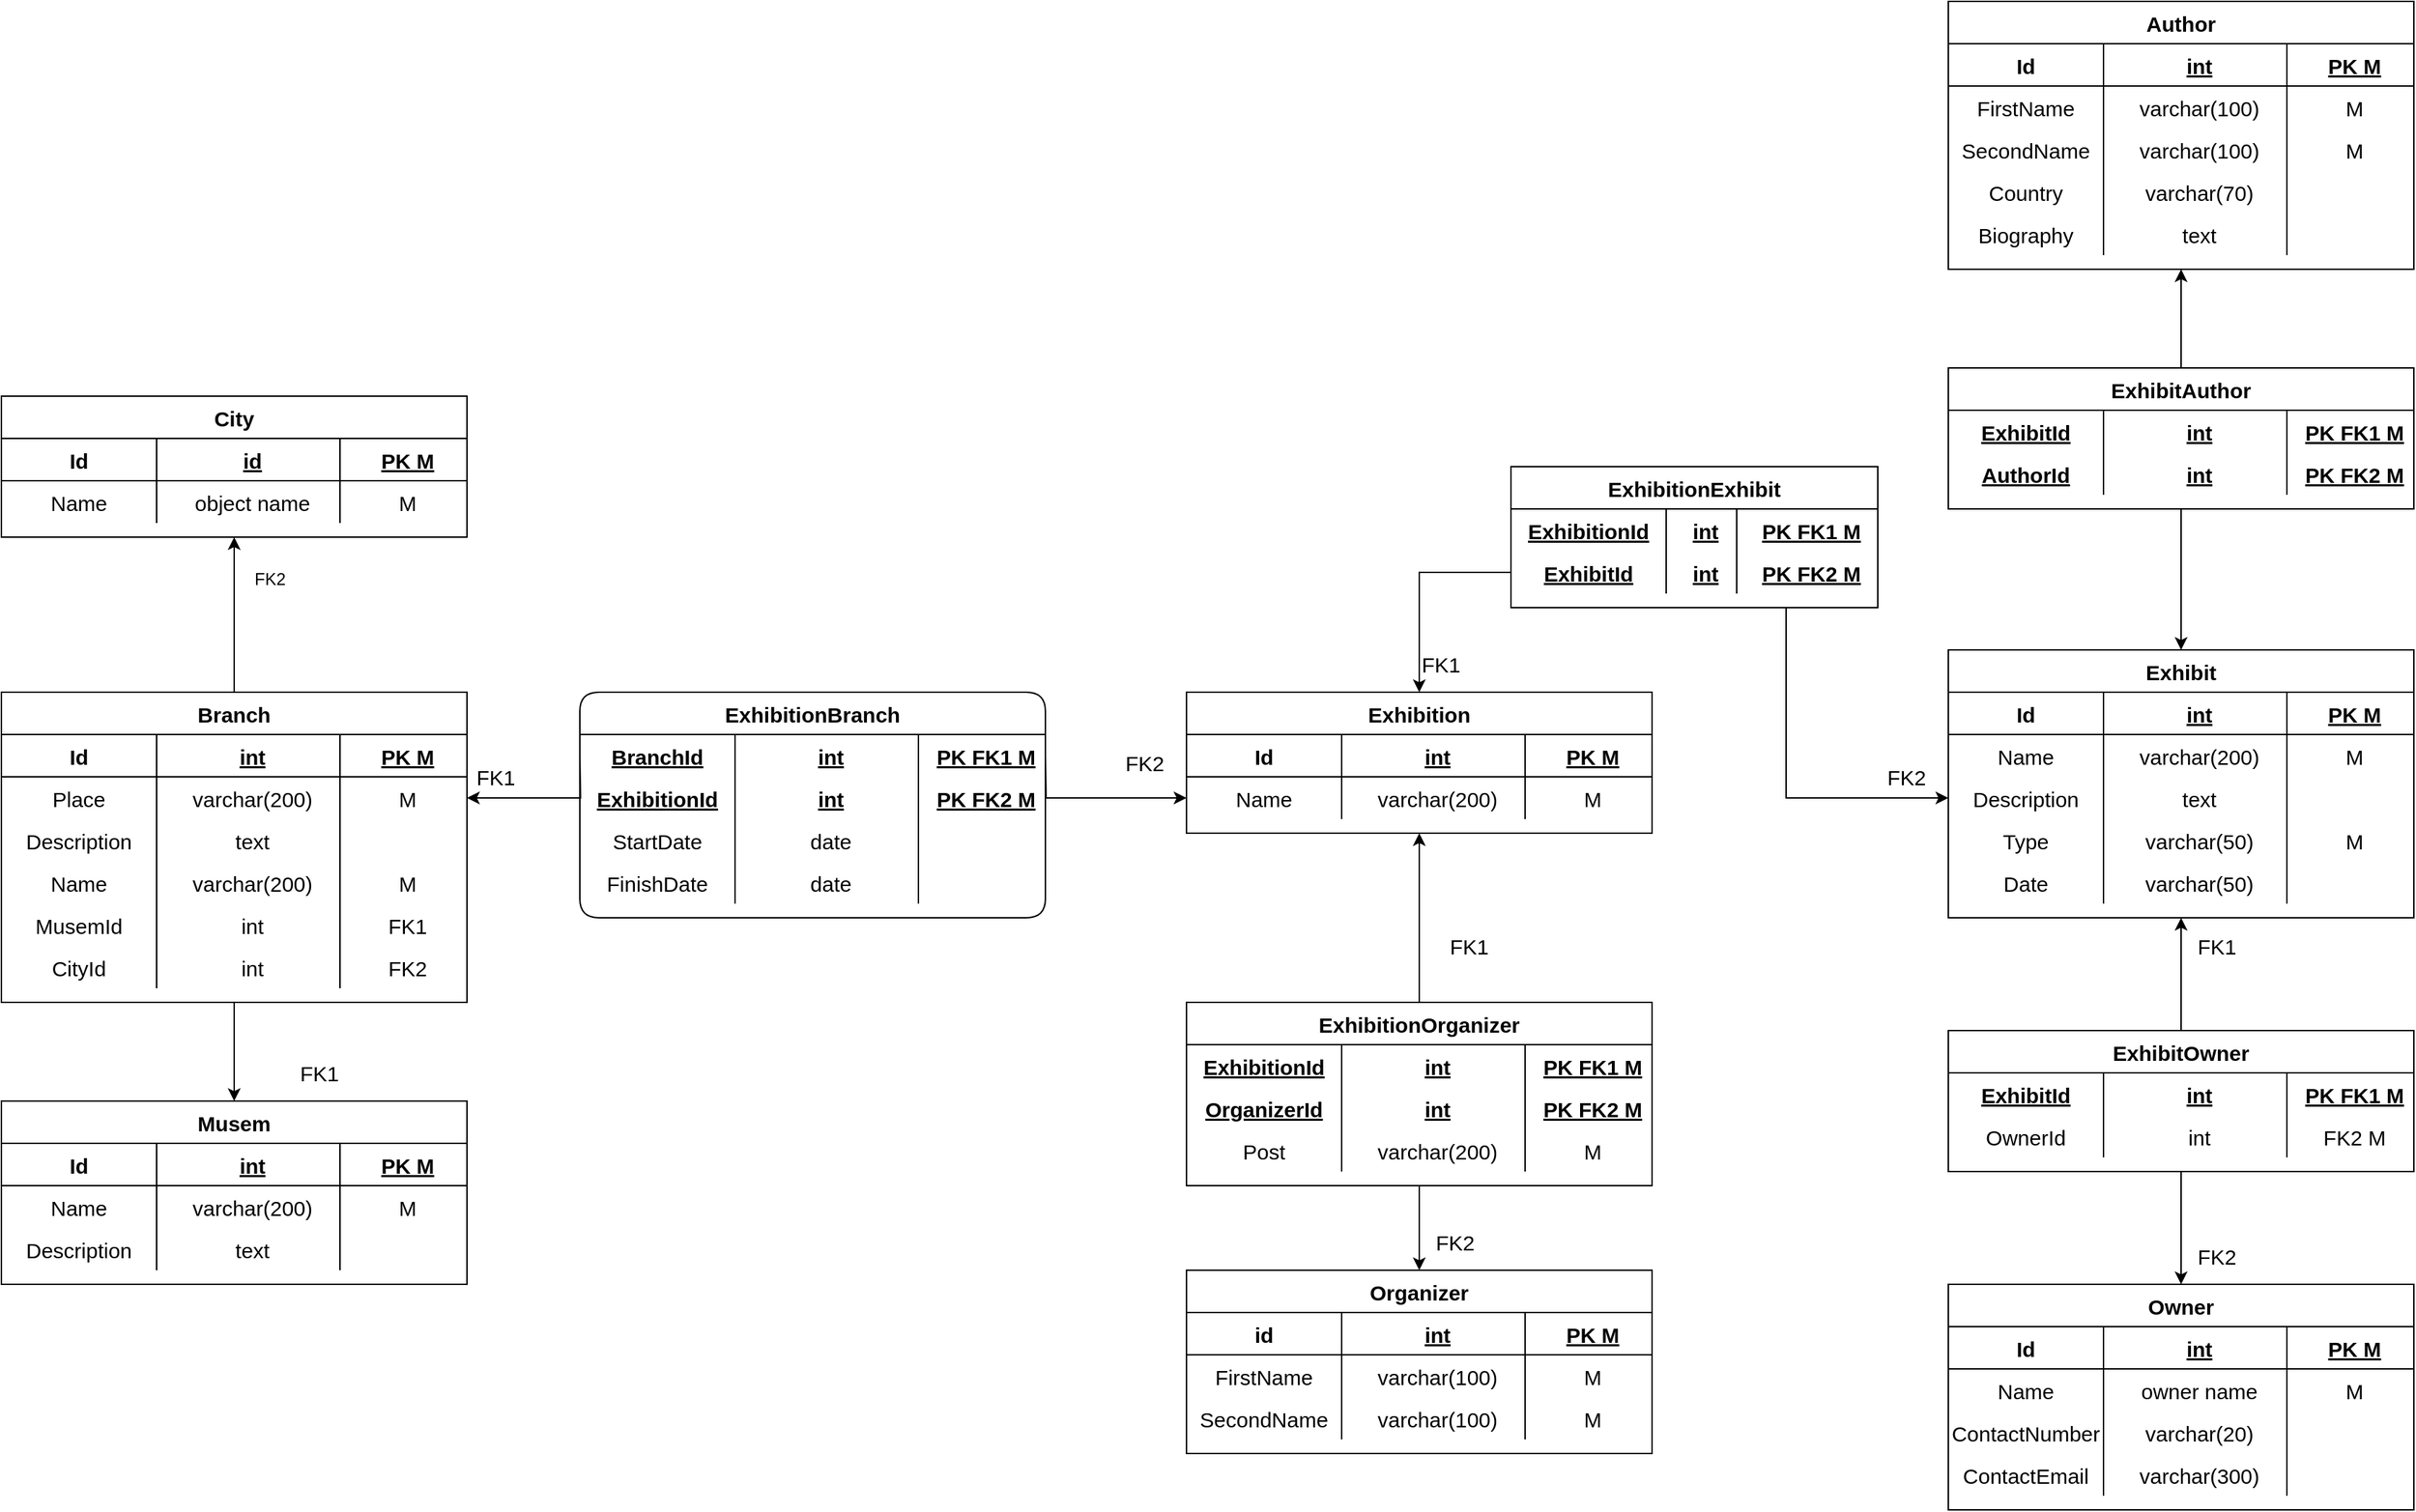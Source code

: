 <mxfile version="14.2.3" type="github">
  <diagram name="Page-1" id="e56a1550-8fbb-45ad-956c-1786394a9013">
    <mxGraphModel dx="1730" dy="958" grid="1" gridSize="10" guides="1" tooltips="1" connect="1" arrows="1" fold="1" page="1" pageScale="1" pageWidth="1920" pageHeight="1200" background="#ffffff" math="0" shadow="0">
      <root>
        <mxCell id="0" />
        <mxCell id="1" parent="0" />
        <mxCell id="PX5IsND9vOsVrEjf0ufV-1" style="edgeStyle=orthogonalEdgeStyle;rounded=0;orthogonalLoop=1;jettySize=auto;html=1;exitX=0.5;exitY=0;exitDx=0;exitDy=0;entryX=0.5;entryY=1;entryDx=0;entryDy=0;startArrow=classic;startFill=1;endArrow=none;endFill=0;fontSize=15;" parent="1" source="PX5IsND9vOsVrEjf0ufV-2" target="PX5IsND9vOsVrEjf0ufV-15" edge="1">
          <mxGeometry relative="1" as="geometry" />
        </mxCell>
        <mxCell id="PX5IsND9vOsVrEjf0ufV-2" value="Musem" style="shape=table;startSize=30;container=1;collapsible=1;childLayout=tableLayout;fixedRows=1;rowLines=0;fontStyle=1;align=center;resizeLast=1;fontSize=15;" parent="1" vertex="1">
          <mxGeometry x="80" y="860" width="330" height="130" as="geometry" />
        </mxCell>
        <mxCell id="PX5IsND9vOsVrEjf0ufV-3" value="" style="shape=partialRectangle;collapsible=0;dropTarget=0;pointerEvents=0;fillColor=none;top=0;left=0;bottom=1;right=0;points=[[0,0.5],[1,0.5]];portConstraint=eastwest;align=center;fontSize=15;" parent="PX5IsND9vOsVrEjf0ufV-2" vertex="1">
          <mxGeometry y="30" width="330" height="30" as="geometry" />
        </mxCell>
        <mxCell id="PX5IsND9vOsVrEjf0ufV-4" value="Id" style="shape=partialRectangle;connectable=0;fillColor=none;top=0;left=0;bottom=0;right=0;fontStyle=1;overflow=hidden;align=center;fontSize=15;" parent="PX5IsND9vOsVrEjf0ufV-3" vertex="1">
          <mxGeometry width="110" height="30" as="geometry" />
        </mxCell>
        <mxCell id="PX5IsND9vOsVrEjf0ufV-5" value="int" style="shape=partialRectangle;connectable=0;fillColor=none;top=0;left=0;bottom=0;right=0;align=center;spacingLeft=6;fontStyle=5;overflow=hidden;fontSize=15;" parent="PX5IsND9vOsVrEjf0ufV-3" vertex="1">
          <mxGeometry x="110" width="130" height="30" as="geometry" />
        </mxCell>
        <mxCell id="PX5IsND9vOsVrEjf0ufV-6" value="PK M" style="shape=partialRectangle;connectable=0;fillColor=none;top=0;left=0;bottom=0;right=0;align=center;spacingLeft=6;fontStyle=5;overflow=hidden;fontSize=15;" parent="PX5IsND9vOsVrEjf0ufV-3" vertex="1">
          <mxGeometry x="240" width="90" height="30" as="geometry" />
        </mxCell>
        <mxCell id="PX5IsND9vOsVrEjf0ufV-7" value="" style="shape=partialRectangle;collapsible=0;dropTarget=0;pointerEvents=0;fillColor=none;top=0;left=0;bottom=0;right=0;points=[[0,0.5],[1,0.5]];portConstraint=eastwest;align=center;fontSize=15;" parent="PX5IsND9vOsVrEjf0ufV-2" vertex="1">
          <mxGeometry y="60" width="330" height="30" as="geometry" />
        </mxCell>
        <mxCell id="PX5IsND9vOsVrEjf0ufV-8" value="Name" style="shape=partialRectangle;connectable=0;fillColor=none;top=0;left=0;bottom=0;right=0;editable=1;overflow=hidden;align=center;fontSize=15;" parent="PX5IsND9vOsVrEjf0ufV-7" vertex="1">
          <mxGeometry width="110" height="30" as="geometry" />
        </mxCell>
        <mxCell id="PX5IsND9vOsVrEjf0ufV-9" value="varchar(200)" style="shape=partialRectangle;connectable=0;fillColor=none;top=0;left=0;bottom=0;right=0;align=center;spacingLeft=6;overflow=hidden;fontSize=15;" parent="PX5IsND9vOsVrEjf0ufV-7" vertex="1">
          <mxGeometry x="110" width="130" height="30" as="geometry" />
        </mxCell>
        <mxCell id="PX5IsND9vOsVrEjf0ufV-10" value="M" style="shape=partialRectangle;connectable=0;fillColor=none;top=0;left=0;bottom=0;right=0;align=center;spacingLeft=6;overflow=hidden;fontSize=15;" parent="PX5IsND9vOsVrEjf0ufV-7" vertex="1">
          <mxGeometry x="240" width="90" height="30" as="geometry" />
        </mxCell>
        <mxCell id="PX5IsND9vOsVrEjf0ufV-11" value="" style="shape=partialRectangle;collapsible=0;dropTarget=0;pointerEvents=0;fillColor=none;top=0;left=0;bottom=0;right=0;points=[[0,0.5],[1,0.5]];portConstraint=eastwest;align=center;fontSize=15;" parent="PX5IsND9vOsVrEjf0ufV-2" vertex="1">
          <mxGeometry y="90" width="330" height="30" as="geometry" />
        </mxCell>
        <mxCell id="PX5IsND9vOsVrEjf0ufV-12" value="Description" style="shape=partialRectangle;connectable=0;fillColor=none;top=0;left=0;bottom=0;right=0;editable=1;overflow=hidden;align=center;fontSize=15;" parent="PX5IsND9vOsVrEjf0ufV-11" vertex="1">
          <mxGeometry width="110" height="30" as="geometry" />
        </mxCell>
        <mxCell id="PX5IsND9vOsVrEjf0ufV-13" value="text" style="shape=partialRectangle;connectable=0;fillColor=none;top=0;left=0;bottom=0;right=0;align=center;spacingLeft=6;overflow=hidden;fontSize=15;" parent="PX5IsND9vOsVrEjf0ufV-11" vertex="1">
          <mxGeometry x="110" width="130" height="30" as="geometry" />
        </mxCell>
        <mxCell id="PX5IsND9vOsVrEjf0ufV-14" style="shape=partialRectangle;connectable=0;fillColor=none;top=0;left=0;bottom=0;right=0;align=center;spacingLeft=6;overflow=hidden;fontSize=15;" parent="PX5IsND9vOsVrEjf0ufV-11" vertex="1">
          <mxGeometry x="240" width="90" height="30" as="geometry" />
        </mxCell>
        <mxCell id="YwpMokG1KG3EofmsObdm-14" style="edgeStyle=orthogonalEdgeStyle;rounded=0;orthogonalLoop=1;jettySize=auto;html=1;exitX=0.5;exitY=0;exitDx=0;exitDy=0;entryX=0.5;entryY=1;entryDx=0;entryDy=0;" edge="1" parent="1" source="PX5IsND9vOsVrEjf0ufV-15" target="YwpMokG1KG3EofmsObdm-5">
          <mxGeometry relative="1" as="geometry" />
        </mxCell>
        <mxCell id="PX5IsND9vOsVrEjf0ufV-15" value="Branch" style="shape=table;startSize=30;container=1;collapsible=1;childLayout=tableLayout;fixedRows=1;rowLines=0;fontStyle=1;align=center;resizeLast=1;fontSize=15;" parent="1" vertex="1">
          <mxGeometry x="80" y="570" width="330" height="220" as="geometry" />
        </mxCell>
        <mxCell id="PX5IsND9vOsVrEjf0ufV-16" value="" style="shape=partialRectangle;collapsible=0;dropTarget=0;pointerEvents=0;fillColor=none;top=0;left=0;bottom=1;right=0;points=[[0,0.5],[1,0.5]];portConstraint=eastwest;align=center;fontSize=15;" parent="PX5IsND9vOsVrEjf0ufV-15" vertex="1">
          <mxGeometry y="30" width="330" height="30" as="geometry" />
        </mxCell>
        <mxCell id="PX5IsND9vOsVrEjf0ufV-17" value="Id" style="shape=partialRectangle;connectable=0;fillColor=none;top=0;left=0;bottom=0;right=0;fontStyle=1;overflow=hidden;align=center;fontSize=15;" parent="PX5IsND9vOsVrEjf0ufV-16" vertex="1">
          <mxGeometry width="110" height="30" as="geometry" />
        </mxCell>
        <mxCell id="PX5IsND9vOsVrEjf0ufV-18" value="int" style="shape=partialRectangle;connectable=0;fillColor=none;top=0;left=0;bottom=0;right=0;align=center;spacingLeft=6;fontStyle=5;overflow=hidden;fontSize=15;" parent="PX5IsND9vOsVrEjf0ufV-16" vertex="1">
          <mxGeometry x="110" width="130" height="30" as="geometry" />
        </mxCell>
        <mxCell id="PX5IsND9vOsVrEjf0ufV-19" value="PK M" style="shape=partialRectangle;connectable=0;fillColor=none;top=0;left=0;bottom=0;right=0;align=center;spacingLeft=6;fontStyle=5;overflow=hidden;fontSize=15;" parent="PX5IsND9vOsVrEjf0ufV-16" vertex="1">
          <mxGeometry x="240" width="90" height="30" as="geometry" />
        </mxCell>
        <mxCell id="PX5IsND9vOsVrEjf0ufV-20" value="" style="shape=partialRectangle;collapsible=0;dropTarget=0;pointerEvents=0;fillColor=none;top=0;left=0;bottom=0;right=0;points=[[0,0.5],[1,0.5]];portConstraint=eastwest;align=center;fontSize=15;" parent="PX5IsND9vOsVrEjf0ufV-15" vertex="1">
          <mxGeometry y="60" width="330" height="30" as="geometry" />
        </mxCell>
        <mxCell id="PX5IsND9vOsVrEjf0ufV-21" value="Place" style="shape=partialRectangle;connectable=0;fillColor=none;top=0;left=0;bottom=0;right=0;editable=1;overflow=hidden;align=center;fontSize=15;" parent="PX5IsND9vOsVrEjf0ufV-20" vertex="1">
          <mxGeometry width="110" height="30" as="geometry" />
        </mxCell>
        <mxCell id="PX5IsND9vOsVrEjf0ufV-22" value="varchar(200)" style="shape=partialRectangle;connectable=0;fillColor=none;top=0;left=0;bottom=0;right=0;align=center;spacingLeft=6;overflow=hidden;fontSize=15;" parent="PX5IsND9vOsVrEjf0ufV-20" vertex="1">
          <mxGeometry x="110" width="130" height="30" as="geometry" />
        </mxCell>
        <mxCell id="PX5IsND9vOsVrEjf0ufV-23" value="M" style="shape=partialRectangle;connectable=0;fillColor=none;top=0;left=0;bottom=0;right=0;align=center;spacingLeft=6;overflow=hidden;fontSize=15;" parent="PX5IsND9vOsVrEjf0ufV-20" vertex="1">
          <mxGeometry x="240" width="90" height="30" as="geometry" />
        </mxCell>
        <mxCell id="PX5IsND9vOsVrEjf0ufV-24" value="" style="shape=partialRectangle;collapsible=0;dropTarget=0;pointerEvents=0;fillColor=none;top=0;left=0;bottom=0;right=0;points=[[0,0.5],[1,0.5]];portConstraint=eastwest;align=center;fontSize=15;" parent="PX5IsND9vOsVrEjf0ufV-15" vertex="1">
          <mxGeometry y="90" width="330" height="30" as="geometry" />
        </mxCell>
        <mxCell id="PX5IsND9vOsVrEjf0ufV-25" value="Description" style="shape=partialRectangle;connectable=0;fillColor=none;top=0;left=0;bottom=0;right=0;editable=1;overflow=hidden;align=center;fontSize=15;" parent="PX5IsND9vOsVrEjf0ufV-24" vertex="1">
          <mxGeometry width="110" height="30" as="geometry" />
        </mxCell>
        <mxCell id="PX5IsND9vOsVrEjf0ufV-26" value="text" style="shape=partialRectangle;connectable=0;fillColor=none;top=0;left=0;bottom=0;right=0;align=center;spacingLeft=6;overflow=hidden;fontSize=15;" parent="PX5IsND9vOsVrEjf0ufV-24" vertex="1">
          <mxGeometry x="110" width="130" height="30" as="geometry" />
        </mxCell>
        <mxCell id="PX5IsND9vOsVrEjf0ufV-27" style="shape=partialRectangle;connectable=0;fillColor=none;top=0;left=0;bottom=0;right=0;align=center;spacingLeft=6;overflow=hidden;fontSize=15;" parent="PX5IsND9vOsVrEjf0ufV-24" vertex="1">
          <mxGeometry x="240" width="90" height="30" as="geometry" />
        </mxCell>
        <mxCell id="PX5IsND9vOsVrEjf0ufV-290" style="shape=partialRectangle;collapsible=0;dropTarget=0;pointerEvents=0;fillColor=none;top=0;left=0;bottom=0;right=0;points=[[0,0.5],[1,0.5]];portConstraint=eastwest;align=center;fontSize=15;" parent="PX5IsND9vOsVrEjf0ufV-15" vertex="1">
          <mxGeometry y="120" width="330" height="30" as="geometry" />
        </mxCell>
        <mxCell id="PX5IsND9vOsVrEjf0ufV-291" value="Name" style="shape=partialRectangle;connectable=0;fillColor=none;top=0;left=0;bottom=0;right=0;editable=1;overflow=hidden;align=center;fontSize=15;" parent="PX5IsND9vOsVrEjf0ufV-290" vertex="1">
          <mxGeometry width="110" height="30" as="geometry" />
        </mxCell>
        <mxCell id="PX5IsND9vOsVrEjf0ufV-292" value="varchar(200)" style="shape=partialRectangle;connectable=0;fillColor=none;top=0;left=0;bottom=0;right=0;align=center;spacingLeft=6;overflow=hidden;fontSize=15;" parent="PX5IsND9vOsVrEjf0ufV-290" vertex="1">
          <mxGeometry x="110" width="130" height="30" as="geometry" />
        </mxCell>
        <mxCell id="PX5IsND9vOsVrEjf0ufV-293" value="M" style="shape=partialRectangle;connectable=0;fillColor=none;top=0;left=0;bottom=0;right=0;align=center;spacingLeft=6;overflow=hidden;fontSize=15;" parent="PX5IsND9vOsVrEjf0ufV-290" vertex="1">
          <mxGeometry x="240" width="90" height="30" as="geometry" />
        </mxCell>
        <mxCell id="PX5IsND9vOsVrEjf0ufV-143" style="shape=partialRectangle;collapsible=0;dropTarget=0;pointerEvents=0;fillColor=none;top=0;left=0;bottom=0;right=0;points=[[0,0.5],[1,0.5]];portConstraint=eastwest;align=center;fontSize=15;" parent="PX5IsND9vOsVrEjf0ufV-15" vertex="1">
          <mxGeometry y="150" width="330" height="30" as="geometry" />
        </mxCell>
        <mxCell id="PX5IsND9vOsVrEjf0ufV-144" value="MusemId" style="shape=partialRectangle;connectable=0;fillColor=none;top=0;left=0;bottom=0;right=0;editable=1;overflow=hidden;align=center;fontSize=15;" parent="PX5IsND9vOsVrEjf0ufV-143" vertex="1">
          <mxGeometry width="110" height="30" as="geometry" />
        </mxCell>
        <mxCell id="PX5IsND9vOsVrEjf0ufV-145" value="int" style="shape=partialRectangle;connectable=0;fillColor=none;top=0;left=0;bottom=0;right=0;align=center;spacingLeft=6;overflow=hidden;fontSize=15;" parent="PX5IsND9vOsVrEjf0ufV-143" vertex="1">
          <mxGeometry x="110" width="130" height="30" as="geometry" />
        </mxCell>
        <mxCell id="PX5IsND9vOsVrEjf0ufV-146" value="FK1" style="shape=partialRectangle;connectable=0;fillColor=none;top=0;left=0;bottom=0;right=0;align=center;spacingLeft=6;overflow=hidden;fontSize=15;" parent="PX5IsND9vOsVrEjf0ufV-143" vertex="1">
          <mxGeometry x="240" width="90" height="30" as="geometry" />
        </mxCell>
        <mxCell id="YwpMokG1KG3EofmsObdm-15" style="shape=partialRectangle;collapsible=0;dropTarget=0;pointerEvents=0;fillColor=none;top=0;left=0;bottom=0;right=0;points=[[0,0.5],[1,0.5]];portConstraint=eastwest;align=center;fontSize=15;" vertex="1" parent="PX5IsND9vOsVrEjf0ufV-15">
          <mxGeometry y="180" width="330" height="30" as="geometry" />
        </mxCell>
        <mxCell id="YwpMokG1KG3EofmsObdm-16" value="CityId" style="shape=partialRectangle;connectable=0;fillColor=none;top=0;left=0;bottom=0;right=0;editable=1;overflow=hidden;align=center;fontSize=15;" vertex="1" parent="YwpMokG1KG3EofmsObdm-15">
          <mxGeometry width="110" height="30" as="geometry" />
        </mxCell>
        <mxCell id="YwpMokG1KG3EofmsObdm-17" value="int" style="shape=partialRectangle;connectable=0;fillColor=none;top=0;left=0;bottom=0;right=0;align=center;spacingLeft=6;overflow=hidden;fontSize=15;" vertex="1" parent="YwpMokG1KG3EofmsObdm-15">
          <mxGeometry x="110" width="130" height="30" as="geometry" />
        </mxCell>
        <mxCell id="YwpMokG1KG3EofmsObdm-18" value="FK2" style="shape=partialRectangle;connectable=0;fillColor=none;top=0;left=0;bottom=0;right=0;align=center;spacingLeft=6;overflow=hidden;fontSize=15;" vertex="1" parent="YwpMokG1KG3EofmsObdm-15">
          <mxGeometry x="240" width="90" height="30" as="geometry" />
        </mxCell>
        <mxCell id="PX5IsND9vOsVrEjf0ufV-209" style="edgeStyle=orthogonalEdgeStyle;rounded=0;orthogonalLoop=1;jettySize=auto;html=1;exitX=0.5;exitY=0;exitDx=0;exitDy=0;entryX=0.5;entryY=1;entryDx=0;entryDy=0;startArrow=classic;startFill=1;endArrow=none;endFill=0;fontSize=15;" parent="1" source="PX5IsND9vOsVrEjf0ufV-29" target="PX5IsND9vOsVrEjf0ufV-199" edge="1">
          <mxGeometry relative="1" as="geometry" />
        </mxCell>
        <mxCell id="PX5IsND9vOsVrEjf0ufV-282" style="edgeStyle=orthogonalEdgeStyle;rounded=0;orthogonalLoop=1;jettySize=auto;html=1;exitX=0.5;exitY=1;exitDx=0;exitDy=0;startArrow=classic;startFill=1;endArrow=none;endFill=0;fontSize=15;" parent="1" source="PX5IsND9vOsVrEjf0ufV-29" target="PX5IsND9vOsVrEjf0ufV-273" edge="1">
          <mxGeometry relative="1" as="geometry" />
        </mxCell>
        <mxCell id="PX5IsND9vOsVrEjf0ufV-29" value="Exhibit" style="shape=table;startSize=30;container=1;collapsible=1;childLayout=tableLayout;fixedRows=1;rowLines=0;fontStyle=1;align=center;resizeLast=1;fontSize=15;" parent="1" vertex="1">
          <mxGeometry x="1460" y="540" width="330" height="190" as="geometry" />
        </mxCell>
        <mxCell id="PX5IsND9vOsVrEjf0ufV-30" value="" style="shape=partialRectangle;collapsible=0;dropTarget=0;pointerEvents=0;fillColor=none;top=0;left=0;bottom=1;right=0;points=[[0,0.5],[1,0.5]];portConstraint=eastwest;align=center;fontSize=15;" parent="PX5IsND9vOsVrEjf0ufV-29" vertex="1">
          <mxGeometry y="30" width="330" height="30" as="geometry" />
        </mxCell>
        <mxCell id="PX5IsND9vOsVrEjf0ufV-31" value="Id" style="shape=partialRectangle;connectable=0;fillColor=none;top=0;left=0;bottom=0;right=0;fontStyle=1;overflow=hidden;align=center;fontSize=15;" parent="PX5IsND9vOsVrEjf0ufV-30" vertex="1">
          <mxGeometry width="110" height="30" as="geometry" />
        </mxCell>
        <mxCell id="PX5IsND9vOsVrEjf0ufV-32" value="int" style="shape=partialRectangle;connectable=0;fillColor=none;top=0;left=0;bottom=0;right=0;align=center;spacingLeft=6;fontStyle=5;overflow=hidden;fontSize=15;" parent="PX5IsND9vOsVrEjf0ufV-30" vertex="1">
          <mxGeometry x="110" width="130" height="30" as="geometry" />
        </mxCell>
        <mxCell id="PX5IsND9vOsVrEjf0ufV-33" value="PK M" style="shape=partialRectangle;connectable=0;fillColor=none;top=0;left=0;bottom=0;right=0;align=center;spacingLeft=6;fontStyle=5;overflow=hidden;fontSize=15;" parent="PX5IsND9vOsVrEjf0ufV-30" vertex="1">
          <mxGeometry x="240" width="90" height="30" as="geometry" />
        </mxCell>
        <mxCell id="PX5IsND9vOsVrEjf0ufV-34" value="" style="shape=partialRectangle;collapsible=0;dropTarget=0;pointerEvents=0;fillColor=none;top=0;left=0;bottom=0;right=0;points=[[0,0.5],[1,0.5]];portConstraint=eastwest;align=center;fontSize=15;" parent="PX5IsND9vOsVrEjf0ufV-29" vertex="1">
          <mxGeometry y="60" width="330" height="30" as="geometry" />
        </mxCell>
        <mxCell id="PX5IsND9vOsVrEjf0ufV-35" value="Name" style="shape=partialRectangle;connectable=0;fillColor=none;top=0;left=0;bottom=0;right=0;editable=1;overflow=hidden;align=center;fontSize=15;" parent="PX5IsND9vOsVrEjf0ufV-34" vertex="1">
          <mxGeometry width="110" height="30" as="geometry" />
        </mxCell>
        <mxCell id="PX5IsND9vOsVrEjf0ufV-36" value="varchar(200)" style="shape=partialRectangle;connectable=0;fillColor=none;top=0;left=0;bottom=0;right=0;align=center;spacingLeft=6;overflow=hidden;fontSize=15;" parent="PX5IsND9vOsVrEjf0ufV-34" vertex="1">
          <mxGeometry x="110" width="130" height="30" as="geometry" />
        </mxCell>
        <mxCell id="PX5IsND9vOsVrEjf0ufV-37" value="M" style="shape=partialRectangle;connectable=0;fillColor=none;top=0;left=0;bottom=0;right=0;align=center;spacingLeft=6;overflow=hidden;fontSize=15;" parent="PX5IsND9vOsVrEjf0ufV-34" vertex="1">
          <mxGeometry x="240" width="90" height="30" as="geometry" />
        </mxCell>
        <mxCell id="PX5IsND9vOsVrEjf0ufV-38" value="" style="shape=partialRectangle;collapsible=0;dropTarget=0;pointerEvents=0;fillColor=none;top=0;left=0;bottom=0;right=0;points=[[0,0.5],[1,0.5]];portConstraint=eastwest;align=center;fontSize=15;" parent="PX5IsND9vOsVrEjf0ufV-29" vertex="1">
          <mxGeometry y="90" width="330" height="30" as="geometry" />
        </mxCell>
        <mxCell id="PX5IsND9vOsVrEjf0ufV-39" value="Description" style="shape=partialRectangle;connectable=0;fillColor=none;top=0;left=0;bottom=0;right=0;editable=1;overflow=hidden;align=center;fontSize=15;" parent="PX5IsND9vOsVrEjf0ufV-38" vertex="1">
          <mxGeometry width="110" height="30" as="geometry" />
        </mxCell>
        <mxCell id="PX5IsND9vOsVrEjf0ufV-40" value="text" style="shape=partialRectangle;connectable=0;fillColor=none;top=0;left=0;bottom=0;right=0;align=center;spacingLeft=6;overflow=hidden;fontSize=15;" parent="PX5IsND9vOsVrEjf0ufV-38" vertex="1">
          <mxGeometry x="110" width="130" height="30" as="geometry" />
        </mxCell>
        <mxCell id="PX5IsND9vOsVrEjf0ufV-41" style="shape=partialRectangle;connectable=0;fillColor=none;top=0;left=0;bottom=0;right=0;align=center;spacingLeft=6;overflow=hidden;fontSize=15;" parent="PX5IsND9vOsVrEjf0ufV-38" vertex="1">
          <mxGeometry x="240" width="90" height="30" as="geometry" />
        </mxCell>
        <mxCell id="PX5IsND9vOsVrEjf0ufV-42" value="" style="shape=partialRectangle;collapsible=0;dropTarget=0;pointerEvents=0;fillColor=none;top=0;left=0;bottom=0;right=0;points=[[0,0.5],[1,0.5]];portConstraint=eastwest;align=center;fontSize=15;" parent="PX5IsND9vOsVrEjf0ufV-29" vertex="1">
          <mxGeometry y="120" width="330" height="30" as="geometry" />
        </mxCell>
        <mxCell id="PX5IsND9vOsVrEjf0ufV-43" value="Type" style="shape=partialRectangle;connectable=0;fillColor=none;top=0;left=0;bottom=0;right=0;editable=1;overflow=hidden;align=center;fontSize=15;" parent="PX5IsND9vOsVrEjf0ufV-42" vertex="1">
          <mxGeometry width="110" height="30" as="geometry" />
        </mxCell>
        <mxCell id="PX5IsND9vOsVrEjf0ufV-44" value="varchar(50)" style="shape=partialRectangle;connectable=0;fillColor=none;top=0;left=0;bottom=0;right=0;align=center;spacingLeft=6;overflow=hidden;fontSize=15;" parent="PX5IsND9vOsVrEjf0ufV-42" vertex="1">
          <mxGeometry x="110" width="130" height="30" as="geometry" />
        </mxCell>
        <mxCell id="PX5IsND9vOsVrEjf0ufV-45" value="M" style="shape=partialRectangle;connectable=0;fillColor=none;top=0;left=0;bottom=0;right=0;align=center;spacingLeft=6;overflow=hidden;fontSize=15;" parent="PX5IsND9vOsVrEjf0ufV-42" vertex="1">
          <mxGeometry x="240" width="90" height="30" as="geometry" />
        </mxCell>
        <mxCell id="PX5IsND9vOsVrEjf0ufV-46" value="" style="shape=partialRectangle;collapsible=0;dropTarget=0;pointerEvents=0;fillColor=none;top=0;left=0;bottom=0;right=0;points=[[0,0.5],[1,0.5]];portConstraint=eastwest;align=center;fontSize=15;" parent="PX5IsND9vOsVrEjf0ufV-29" vertex="1">
          <mxGeometry y="150" width="330" height="30" as="geometry" />
        </mxCell>
        <mxCell id="PX5IsND9vOsVrEjf0ufV-47" value="Date" style="shape=partialRectangle;connectable=0;fillColor=none;top=0;left=0;bottom=0;right=0;editable=1;overflow=hidden;align=center;fontSize=15;" parent="PX5IsND9vOsVrEjf0ufV-46" vertex="1">
          <mxGeometry width="110" height="30" as="geometry" />
        </mxCell>
        <mxCell id="PX5IsND9vOsVrEjf0ufV-48" value="varchar(50)" style="shape=partialRectangle;connectable=0;fillColor=none;top=0;left=0;bottom=0;right=0;align=center;spacingLeft=6;overflow=hidden;fontSize=15;" parent="PX5IsND9vOsVrEjf0ufV-46" vertex="1">
          <mxGeometry x="110" width="130" height="30" as="geometry" />
        </mxCell>
        <mxCell id="PX5IsND9vOsVrEjf0ufV-49" value="" style="shape=partialRectangle;connectable=0;fillColor=none;top=0;left=0;bottom=0;right=0;align=center;spacingLeft=6;overflow=hidden;fontSize=15;" parent="PX5IsND9vOsVrEjf0ufV-46" vertex="1">
          <mxGeometry x="240" width="90" height="30" as="geometry" />
        </mxCell>
        <mxCell id="PX5IsND9vOsVrEjf0ufV-208" style="edgeStyle=orthogonalEdgeStyle;rounded=0;orthogonalLoop=1;jettySize=auto;html=1;exitX=0.5;exitY=1;exitDx=0;exitDy=0;startArrow=classic;startFill=1;endArrow=none;endFill=0;fontSize=15;" parent="1" source="PX5IsND9vOsVrEjf0ufV-50" target="PX5IsND9vOsVrEjf0ufV-199" edge="1">
          <mxGeometry relative="1" as="geometry" />
        </mxCell>
        <mxCell id="PX5IsND9vOsVrEjf0ufV-50" value="Author" style="shape=table;startSize=30;container=1;collapsible=1;childLayout=tableLayout;fixedRows=1;rowLines=0;fontStyle=1;align=center;resizeLast=1;fontSize=15;" parent="1" vertex="1">
          <mxGeometry x="1460" y="80" width="330" height="190" as="geometry" />
        </mxCell>
        <mxCell id="PX5IsND9vOsVrEjf0ufV-51" value="" style="shape=partialRectangle;collapsible=0;dropTarget=0;pointerEvents=0;fillColor=none;top=0;left=0;bottom=1;right=0;points=[[0,0.5],[1,0.5]];portConstraint=eastwest;align=center;fontSize=15;" parent="PX5IsND9vOsVrEjf0ufV-50" vertex="1">
          <mxGeometry y="30" width="330" height="30" as="geometry" />
        </mxCell>
        <mxCell id="PX5IsND9vOsVrEjf0ufV-52" value="Id" style="shape=partialRectangle;connectable=0;fillColor=none;top=0;left=0;bottom=0;right=0;fontStyle=1;overflow=hidden;align=center;fontSize=15;" parent="PX5IsND9vOsVrEjf0ufV-51" vertex="1">
          <mxGeometry width="110" height="30" as="geometry" />
        </mxCell>
        <mxCell id="PX5IsND9vOsVrEjf0ufV-53" value="int" style="shape=partialRectangle;connectable=0;fillColor=none;top=0;left=0;bottom=0;right=0;align=center;spacingLeft=6;fontStyle=5;overflow=hidden;fontSize=15;" parent="PX5IsND9vOsVrEjf0ufV-51" vertex="1">
          <mxGeometry x="110" width="130" height="30" as="geometry" />
        </mxCell>
        <mxCell id="PX5IsND9vOsVrEjf0ufV-54" value="PK M" style="shape=partialRectangle;connectable=0;fillColor=none;top=0;left=0;bottom=0;right=0;align=center;spacingLeft=6;fontStyle=5;overflow=hidden;fontSize=15;" parent="PX5IsND9vOsVrEjf0ufV-51" vertex="1">
          <mxGeometry x="240" width="90" height="30" as="geometry" />
        </mxCell>
        <mxCell id="PX5IsND9vOsVrEjf0ufV-55" value="" style="shape=partialRectangle;collapsible=0;dropTarget=0;pointerEvents=0;fillColor=none;top=0;left=0;bottom=0;right=0;points=[[0,0.5],[1,0.5]];portConstraint=eastwest;align=center;fontSize=15;" parent="PX5IsND9vOsVrEjf0ufV-50" vertex="1">
          <mxGeometry y="60" width="330" height="30" as="geometry" />
        </mxCell>
        <mxCell id="PX5IsND9vOsVrEjf0ufV-56" value="FirstName" style="shape=partialRectangle;connectable=0;fillColor=none;top=0;left=0;bottom=0;right=0;editable=1;overflow=hidden;align=center;fontSize=15;" parent="PX5IsND9vOsVrEjf0ufV-55" vertex="1">
          <mxGeometry width="110" height="30" as="geometry" />
        </mxCell>
        <mxCell id="PX5IsND9vOsVrEjf0ufV-57" value="varchar(100)" style="shape=partialRectangle;connectable=0;fillColor=none;top=0;left=0;bottom=0;right=0;align=center;spacingLeft=6;overflow=hidden;fontSize=15;" parent="PX5IsND9vOsVrEjf0ufV-55" vertex="1">
          <mxGeometry x="110" width="130" height="30" as="geometry" />
        </mxCell>
        <mxCell id="PX5IsND9vOsVrEjf0ufV-58" value="M" style="shape=partialRectangle;connectable=0;fillColor=none;top=0;left=0;bottom=0;right=0;align=center;spacingLeft=6;overflow=hidden;fontSize=15;" parent="PX5IsND9vOsVrEjf0ufV-55" vertex="1">
          <mxGeometry x="240" width="90" height="30" as="geometry" />
        </mxCell>
        <mxCell id="PX5IsND9vOsVrEjf0ufV-248" value="" style="shape=partialRectangle;collapsible=0;dropTarget=0;pointerEvents=0;fillColor=none;top=0;left=0;bottom=0;right=0;points=[[0,0.5],[1,0.5]];portConstraint=eastwest;align=center;fontSize=15;" parent="PX5IsND9vOsVrEjf0ufV-50" vertex="1">
          <mxGeometry y="90" width="330" height="30" as="geometry" />
        </mxCell>
        <mxCell id="PX5IsND9vOsVrEjf0ufV-249" value="SecondName" style="shape=partialRectangle;connectable=0;fillColor=none;top=0;left=0;bottom=0;right=0;editable=1;overflow=hidden;align=center;fontSize=15;" parent="PX5IsND9vOsVrEjf0ufV-248" vertex="1">
          <mxGeometry width="110" height="30" as="geometry" />
        </mxCell>
        <mxCell id="PX5IsND9vOsVrEjf0ufV-250" value="varchar(100)" style="shape=partialRectangle;connectable=0;fillColor=none;top=0;left=0;bottom=0;right=0;align=center;spacingLeft=6;overflow=hidden;fontSize=15;" parent="PX5IsND9vOsVrEjf0ufV-248" vertex="1">
          <mxGeometry x="110" width="130" height="30" as="geometry" />
        </mxCell>
        <mxCell id="PX5IsND9vOsVrEjf0ufV-251" value="M" style="shape=partialRectangle;connectable=0;fillColor=none;top=0;left=0;bottom=0;right=0;align=center;spacingLeft=6;overflow=hidden;fontSize=15;" parent="PX5IsND9vOsVrEjf0ufV-248" vertex="1">
          <mxGeometry x="240" width="90" height="30" as="geometry" />
        </mxCell>
        <mxCell id="PX5IsND9vOsVrEjf0ufV-59" value="" style="shape=partialRectangle;collapsible=0;dropTarget=0;pointerEvents=0;fillColor=none;top=0;left=0;bottom=0;right=0;points=[[0,0.5],[1,0.5]];portConstraint=eastwest;align=center;fontSize=15;" parent="PX5IsND9vOsVrEjf0ufV-50" vertex="1">
          <mxGeometry y="120" width="330" height="30" as="geometry" />
        </mxCell>
        <mxCell id="PX5IsND9vOsVrEjf0ufV-60" value="Country" style="shape=partialRectangle;connectable=0;fillColor=none;top=0;left=0;bottom=0;right=0;editable=1;overflow=hidden;align=center;fontSize=15;" parent="PX5IsND9vOsVrEjf0ufV-59" vertex="1">
          <mxGeometry width="110" height="30" as="geometry" />
        </mxCell>
        <mxCell id="PX5IsND9vOsVrEjf0ufV-61" value="varchar(70) " style="shape=partialRectangle;connectable=0;fillColor=none;top=0;left=0;bottom=0;right=0;align=center;spacingLeft=6;overflow=hidden;fontSize=15;" parent="PX5IsND9vOsVrEjf0ufV-59" vertex="1">
          <mxGeometry x="110" width="130" height="30" as="geometry" />
        </mxCell>
        <mxCell id="PX5IsND9vOsVrEjf0ufV-62" style="shape=partialRectangle;connectable=0;fillColor=none;top=0;left=0;bottom=0;right=0;align=center;spacingLeft=6;overflow=hidden;fontSize=15;" parent="PX5IsND9vOsVrEjf0ufV-59" vertex="1">
          <mxGeometry x="240" width="90" height="30" as="geometry" />
        </mxCell>
        <mxCell id="PX5IsND9vOsVrEjf0ufV-63" value="" style="shape=partialRectangle;collapsible=0;dropTarget=0;pointerEvents=0;fillColor=none;top=0;left=0;bottom=0;right=0;points=[[0,0.5],[1,0.5]];portConstraint=eastwest;align=center;fontSize=15;" parent="PX5IsND9vOsVrEjf0ufV-50" vertex="1">
          <mxGeometry y="150" width="330" height="30" as="geometry" />
        </mxCell>
        <mxCell id="PX5IsND9vOsVrEjf0ufV-64" value="Biography" style="shape=partialRectangle;connectable=0;fillColor=none;top=0;left=0;bottom=0;right=0;editable=1;overflow=hidden;align=center;fontSize=15;" parent="PX5IsND9vOsVrEjf0ufV-63" vertex="1">
          <mxGeometry width="110" height="30" as="geometry" />
        </mxCell>
        <mxCell id="PX5IsND9vOsVrEjf0ufV-65" value="text" style="shape=partialRectangle;connectable=0;fillColor=none;top=0;left=0;bottom=0;right=0;align=center;spacingLeft=6;overflow=hidden;fontSize=15;" parent="PX5IsND9vOsVrEjf0ufV-63" vertex="1">
          <mxGeometry x="110" width="130" height="30" as="geometry" />
        </mxCell>
        <mxCell id="PX5IsND9vOsVrEjf0ufV-66" style="shape=partialRectangle;connectable=0;fillColor=none;top=0;left=0;bottom=0;right=0;align=center;spacingLeft=6;overflow=hidden;fontSize=15;" parent="PX5IsND9vOsVrEjf0ufV-63" vertex="1">
          <mxGeometry x="240" width="90" height="30" as="geometry" />
        </mxCell>
        <mxCell id="PX5IsND9vOsVrEjf0ufV-169" style="edgeStyle=orthogonalEdgeStyle;rounded=0;orthogonalLoop=1;jettySize=auto;html=1;exitX=0.5;exitY=0;exitDx=0;exitDy=0;entryX=0.5;entryY=1;entryDx=0;entryDy=0;startArrow=classic;startFill=1;endArrow=none;endFill=0;fontSize=15;" parent="1" source="PX5IsND9vOsVrEjf0ufV-67" target="PX5IsND9vOsVrEjf0ufV-147" edge="1">
          <mxGeometry relative="1" as="geometry" />
        </mxCell>
        <mxCell id="PX5IsND9vOsVrEjf0ufV-67" value="Organizer" style="shape=table;startSize=30;container=1;collapsible=1;childLayout=tableLayout;fixedRows=1;rowLines=0;fontStyle=1;align=center;resizeLast=1;fontSize=15;" parent="1" vertex="1">
          <mxGeometry x="920" y="980" width="330" height="130" as="geometry" />
        </mxCell>
        <mxCell id="PX5IsND9vOsVrEjf0ufV-68" value="" style="shape=partialRectangle;collapsible=0;dropTarget=0;pointerEvents=0;fillColor=none;top=0;left=0;bottom=1;right=0;points=[[0,0.5],[1,0.5]];portConstraint=eastwest;align=center;fontSize=15;" parent="PX5IsND9vOsVrEjf0ufV-67" vertex="1">
          <mxGeometry y="30" width="330" height="30" as="geometry" />
        </mxCell>
        <mxCell id="PX5IsND9vOsVrEjf0ufV-69" value="id" style="shape=partialRectangle;connectable=0;fillColor=none;top=0;left=0;bottom=0;right=0;fontStyle=1;overflow=hidden;align=center;fontSize=15;" parent="PX5IsND9vOsVrEjf0ufV-68" vertex="1">
          <mxGeometry width="110" height="30" as="geometry" />
        </mxCell>
        <mxCell id="PX5IsND9vOsVrEjf0ufV-70" value="int" style="shape=partialRectangle;connectable=0;fillColor=none;top=0;left=0;bottom=0;right=0;align=center;spacingLeft=6;fontStyle=5;overflow=hidden;fontSize=15;" parent="PX5IsND9vOsVrEjf0ufV-68" vertex="1">
          <mxGeometry x="110" width="130" height="30" as="geometry" />
        </mxCell>
        <mxCell id="PX5IsND9vOsVrEjf0ufV-71" value="PK M" style="shape=partialRectangle;connectable=0;fillColor=none;top=0;left=0;bottom=0;right=0;align=center;spacingLeft=6;fontStyle=5;overflow=hidden;fontSize=15;" parent="PX5IsND9vOsVrEjf0ufV-68" vertex="1">
          <mxGeometry x="240" width="90" height="30" as="geometry" />
        </mxCell>
        <mxCell id="PX5IsND9vOsVrEjf0ufV-72" value="" style="shape=partialRectangle;collapsible=0;dropTarget=0;pointerEvents=0;fillColor=none;top=0;left=0;bottom=0;right=0;points=[[0,0.5],[1,0.5]];portConstraint=eastwest;align=center;fontSize=15;" parent="PX5IsND9vOsVrEjf0ufV-67" vertex="1">
          <mxGeometry y="60" width="330" height="30" as="geometry" />
        </mxCell>
        <mxCell id="PX5IsND9vOsVrEjf0ufV-73" value="FirstName" style="shape=partialRectangle;connectable=0;fillColor=none;top=0;left=0;bottom=0;right=0;editable=1;overflow=hidden;align=center;fontSize=15;" parent="PX5IsND9vOsVrEjf0ufV-72" vertex="1">
          <mxGeometry width="110" height="30" as="geometry" />
        </mxCell>
        <mxCell id="PX5IsND9vOsVrEjf0ufV-74" value="varchar(100)" style="shape=partialRectangle;connectable=0;fillColor=none;top=0;left=0;bottom=0;right=0;align=center;spacingLeft=6;overflow=hidden;fontSize=15;" parent="PX5IsND9vOsVrEjf0ufV-72" vertex="1">
          <mxGeometry x="110" width="130" height="30" as="geometry" />
        </mxCell>
        <mxCell id="PX5IsND9vOsVrEjf0ufV-75" value="M" style="shape=partialRectangle;connectable=0;fillColor=none;top=0;left=0;bottom=0;right=0;align=center;spacingLeft=6;overflow=hidden;fontSize=15;" parent="PX5IsND9vOsVrEjf0ufV-72" vertex="1">
          <mxGeometry x="240" width="90" height="30" as="geometry" />
        </mxCell>
        <mxCell id="PX5IsND9vOsVrEjf0ufV-252" value="" style="shape=partialRectangle;collapsible=0;dropTarget=0;pointerEvents=0;fillColor=none;top=0;left=0;bottom=0;right=0;points=[[0,0.5],[1,0.5]];portConstraint=eastwest;align=center;fontSize=15;" parent="PX5IsND9vOsVrEjf0ufV-67" vertex="1">
          <mxGeometry y="90" width="330" height="30" as="geometry" />
        </mxCell>
        <mxCell id="PX5IsND9vOsVrEjf0ufV-253" value="SecondName" style="shape=partialRectangle;connectable=0;fillColor=none;top=0;left=0;bottom=0;right=0;editable=1;overflow=hidden;align=center;fontSize=15;" parent="PX5IsND9vOsVrEjf0ufV-252" vertex="1">
          <mxGeometry width="110" height="30" as="geometry" />
        </mxCell>
        <mxCell id="PX5IsND9vOsVrEjf0ufV-254" value="varchar(100)" style="shape=partialRectangle;connectable=0;fillColor=none;top=0;left=0;bottom=0;right=0;align=center;spacingLeft=6;overflow=hidden;fontSize=15;" parent="PX5IsND9vOsVrEjf0ufV-252" vertex="1">
          <mxGeometry x="110" width="130" height="30" as="geometry" />
        </mxCell>
        <mxCell id="PX5IsND9vOsVrEjf0ufV-255" value="M" style="shape=partialRectangle;connectable=0;fillColor=none;top=0;left=0;bottom=0;right=0;align=center;spacingLeft=6;overflow=hidden;fontSize=15;" parent="PX5IsND9vOsVrEjf0ufV-252" vertex="1">
          <mxGeometry x="240" width="90" height="30" as="geometry" />
        </mxCell>
        <mxCell id="PX5IsND9vOsVrEjf0ufV-170" style="edgeStyle=orthogonalEdgeStyle;rounded=0;orthogonalLoop=1;jettySize=auto;html=1;exitX=0.5;exitY=1;exitDx=0;exitDy=0;startArrow=classic;startFill=1;endArrow=none;endFill=0;fontSize=15;" parent="1" source="PX5IsND9vOsVrEjf0ufV-81" target="PX5IsND9vOsVrEjf0ufV-147" edge="1">
          <mxGeometry relative="1" as="geometry" />
        </mxCell>
        <mxCell id="PX5IsND9vOsVrEjf0ufV-220" style="edgeStyle=orthogonalEdgeStyle;rounded=0;orthogonalLoop=1;jettySize=auto;html=1;exitX=0.5;exitY=0;exitDx=0;exitDy=0;entryX=0;entryY=0.5;entryDx=0;entryDy=0;startArrow=classic;startFill=1;endArrow=none;endFill=0;fontSize=15;" parent="1" source="PX5IsND9vOsVrEjf0ufV-81" target="PX5IsND9vOsVrEjf0ufV-215" edge="1">
          <mxGeometry relative="1" as="geometry" />
        </mxCell>
        <mxCell id="PX5IsND9vOsVrEjf0ufV-81" value="Exhibition" style="shape=table;startSize=30;container=1;collapsible=1;childLayout=tableLayout;fixedRows=1;rowLines=0;fontStyle=1;align=center;resizeLast=1;fontSize=15;" parent="1" vertex="1">
          <mxGeometry x="920" y="570" width="330" height="100" as="geometry" />
        </mxCell>
        <mxCell id="PX5IsND9vOsVrEjf0ufV-82" value="" style="shape=partialRectangle;collapsible=0;dropTarget=0;pointerEvents=0;fillColor=none;top=0;left=0;bottom=1;right=0;points=[[0,0.5],[1,0.5]];portConstraint=eastwest;align=center;fontSize=15;" parent="PX5IsND9vOsVrEjf0ufV-81" vertex="1">
          <mxGeometry y="30" width="330" height="30" as="geometry" />
        </mxCell>
        <mxCell id="PX5IsND9vOsVrEjf0ufV-83" value="Id" style="shape=partialRectangle;connectable=0;fillColor=none;top=0;left=0;bottom=0;right=0;fontStyle=1;overflow=hidden;align=center;fontSize=15;" parent="PX5IsND9vOsVrEjf0ufV-82" vertex="1">
          <mxGeometry width="110" height="30" as="geometry" />
        </mxCell>
        <mxCell id="PX5IsND9vOsVrEjf0ufV-84" value="int" style="shape=partialRectangle;connectable=0;fillColor=none;top=0;left=0;bottom=0;right=0;align=center;spacingLeft=6;fontStyle=5;overflow=hidden;fontSize=15;" parent="PX5IsND9vOsVrEjf0ufV-82" vertex="1">
          <mxGeometry x="110" width="130" height="30" as="geometry" />
        </mxCell>
        <mxCell id="PX5IsND9vOsVrEjf0ufV-85" value="PK M" style="shape=partialRectangle;connectable=0;fillColor=none;top=0;left=0;bottom=0;right=0;align=center;spacingLeft=6;fontStyle=5;overflow=hidden;fontSize=15;" parent="PX5IsND9vOsVrEjf0ufV-82" vertex="1">
          <mxGeometry x="240" width="90" height="30" as="geometry" />
        </mxCell>
        <mxCell id="PX5IsND9vOsVrEjf0ufV-86" value="" style="shape=partialRectangle;collapsible=0;dropTarget=0;pointerEvents=0;fillColor=none;top=0;left=0;bottom=0;right=0;points=[[0,0.5],[1,0.5]];portConstraint=eastwest;align=center;fontSize=15;" parent="PX5IsND9vOsVrEjf0ufV-81" vertex="1">
          <mxGeometry y="60" width="330" height="30" as="geometry" />
        </mxCell>
        <mxCell id="PX5IsND9vOsVrEjf0ufV-87" value="Name" style="shape=partialRectangle;connectable=0;fillColor=none;top=0;left=0;bottom=0;right=0;editable=1;overflow=hidden;align=center;fontSize=15;" parent="PX5IsND9vOsVrEjf0ufV-86" vertex="1">
          <mxGeometry width="110" height="30" as="geometry" />
        </mxCell>
        <mxCell id="PX5IsND9vOsVrEjf0ufV-88" value="varchar(200)" style="shape=partialRectangle;connectable=0;fillColor=none;top=0;left=0;bottom=0;right=0;align=center;spacingLeft=6;overflow=hidden;fontSize=15;" parent="PX5IsND9vOsVrEjf0ufV-86" vertex="1">
          <mxGeometry x="110" width="130" height="30" as="geometry" />
        </mxCell>
        <mxCell id="PX5IsND9vOsVrEjf0ufV-89" value="M" style="shape=partialRectangle;connectable=0;fillColor=none;top=0;left=0;bottom=0;right=0;align=center;spacingLeft=6;overflow=hidden;fontSize=15;" parent="PX5IsND9vOsVrEjf0ufV-86" vertex="1">
          <mxGeometry x="240" width="90" height="30" as="geometry" />
        </mxCell>
        <mxCell id="PX5IsND9vOsVrEjf0ufV-113" value="ExhibitionBranch" style="shape=table;startSize=30;container=1;collapsible=1;childLayout=tableLayout;fixedRows=1;rowLines=0;fontStyle=1;align=center;resizeLast=1;rounded=1;fontSize=15;" parent="1" vertex="1">
          <mxGeometry x="490" y="570" width="330" height="160" as="geometry" />
        </mxCell>
        <mxCell id="PX5IsND9vOsVrEjf0ufV-126" value="" style="shape=partialRectangle;collapsible=0;dropTarget=0;pointerEvents=0;fillColor=none;top=0;left=0;bottom=0;right=0;points=[[0,0.5],[1,0.5]];portConstraint=eastwest;align=center;fontStyle=5;fontSize=15;" parent="PX5IsND9vOsVrEjf0ufV-113" vertex="1">
          <mxGeometry y="30" width="330" height="30" as="geometry" />
        </mxCell>
        <mxCell id="PX5IsND9vOsVrEjf0ufV-127" value="BranchId" style="shape=partialRectangle;connectable=0;fillColor=none;top=0;left=0;bottom=0;right=0;editable=1;overflow=hidden;align=center;fontStyle=5;fontSize=15;" parent="PX5IsND9vOsVrEjf0ufV-126" vertex="1">
          <mxGeometry width="110" height="30" as="geometry" />
        </mxCell>
        <mxCell id="PX5IsND9vOsVrEjf0ufV-128" value="int" style="shape=partialRectangle;connectable=0;fillColor=none;top=0;left=0;bottom=0;right=0;align=center;spacingLeft=6;overflow=hidden;fontStyle=5;fontSize=15;" parent="PX5IsND9vOsVrEjf0ufV-126" vertex="1">
          <mxGeometry x="110" width="130" height="30" as="geometry" />
        </mxCell>
        <mxCell id="PX5IsND9vOsVrEjf0ufV-129" value="PK FK1 M" style="shape=partialRectangle;connectable=0;fillColor=none;top=0;left=0;bottom=0;right=0;align=center;spacingLeft=6;overflow=hidden;fontStyle=5;fontSize=15;" parent="PX5IsND9vOsVrEjf0ufV-126" vertex="1">
          <mxGeometry x="240" width="90" height="30" as="geometry" />
        </mxCell>
        <mxCell id="PX5IsND9vOsVrEjf0ufV-237" value="" style="shape=partialRectangle;collapsible=0;dropTarget=0;pointerEvents=0;fillColor=none;top=0;left=0;bottom=0;right=0;points=[[0,0.5],[1,0.5]];portConstraint=eastwest;align=center;fontStyle=5;fontSize=15;" parent="PX5IsND9vOsVrEjf0ufV-113" vertex="1">
          <mxGeometry y="60" width="330" height="30" as="geometry" />
        </mxCell>
        <mxCell id="PX5IsND9vOsVrEjf0ufV-238" value="ExhibitionId" style="shape=partialRectangle;connectable=0;fillColor=none;top=0;left=0;bottom=0;right=0;editable=1;overflow=hidden;align=center;fontStyle=5;fontSize=15;" parent="PX5IsND9vOsVrEjf0ufV-237" vertex="1">
          <mxGeometry width="110" height="30" as="geometry" />
        </mxCell>
        <mxCell id="PX5IsND9vOsVrEjf0ufV-239" value="int" style="shape=partialRectangle;connectable=0;fillColor=none;top=0;left=0;bottom=0;right=0;align=center;spacingLeft=6;overflow=hidden;fontStyle=5;fontSize=15;" parent="PX5IsND9vOsVrEjf0ufV-237" vertex="1">
          <mxGeometry x="110" width="130" height="30" as="geometry" />
        </mxCell>
        <mxCell id="PX5IsND9vOsVrEjf0ufV-240" value="PK FK2 M" style="shape=partialRectangle;connectable=0;fillColor=none;top=0;left=0;bottom=0;right=0;align=center;spacingLeft=6;overflow=hidden;fontStyle=5;fontSize=15;" parent="PX5IsND9vOsVrEjf0ufV-237" vertex="1">
          <mxGeometry x="240" width="90" height="30" as="geometry" />
        </mxCell>
        <mxCell id="YwpMokG1KG3EofmsObdm-20" style="shape=partialRectangle;collapsible=0;dropTarget=0;pointerEvents=0;fillColor=none;top=0;left=0;bottom=0;right=0;points=[[0,0.5],[1,0.5]];portConstraint=eastwest;align=center;fontStyle=5;fontSize=15;" vertex="1" parent="PX5IsND9vOsVrEjf0ufV-113">
          <mxGeometry y="90" width="330" height="30" as="geometry" />
        </mxCell>
        <mxCell id="YwpMokG1KG3EofmsObdm-21" value="StartDate" style="shape=partialRectangle;connectable=0;fillColor=none;top=0;left=0;bottom=0;right=0;editable=1;overflow=hidden;align=center;fontStyle=0;fontSize=15;" vertex="1" parent="YwpMokG1KG3EofmsObdm-20">
          <mxGeometry width="110" height="30" as="geometry" />
        </mxCell>
        <mxCell id="YwpMokG1KG3EofmsObdm-22" value="date" style="shape=partialRectangle;connectable=0;fillColor=none;top=0;left=0;bottom=0;right=0;align=center;spacingLeft=6;overflow=hidden;fontStyle=0;fontSize=15;" vertex="1" parent="YwpMokG1KG3EofmsObdm-20">
          <mxGeometry x="110" width="130" height="30" as="geometry" />
        </mxCell>
        <mxCell id="YwpMokG1KG3EofmsObdm-23" style="shape=partialRectangle;connectable=0;fillColor=none;top=0;left=0;bottom=0;right=0;align=center;spacingLeft=6;overflow=hidden;fontStyle=5;fontSize=15;" vertex="1" parent="YwpMokG1KG3EofmsObdm-20">
          <mxGeometry x="240" width="90" height="30" as="geometry" />
        </mxCell>
        <mxCell id="YwpMokG1KG3EofmsObdm-24" style="shape=partialRectangle;collapsible=0;dropTarget=0;pointerEvents=0;fillColor=none;top=0;left=0;bottom=0;right=0;points=[[0,0.5],[1,0.5]];portConstraint=eastwest;align=center;fontStyle=5;fontSize=15;" vertex="1" parent="PX5IsND9vOsVrEjf0ufV-113">
          <mxGeometry y="120" width="330" height="30" as="geometry" />
        </mxCell>
        <mxCell id="YwpMokG1KG3EofmsObdm-25" value="FinishDate" style="shape=partialRectangle;connectable=0;fillColor=none;top=0;left=0;bottom=0;right=0;editable=1;overflow=hidden;align=center;fontStyle=0;fontSize=15;" vertex="1" parent="YwpMokG1KG3EofmsObdm-24">
          <mxGeometry width="110" height="30" as="geometry" />
        </mxCell>
        <mxCell id="YwpMokG1KG3EofmsObdm-26" value="date" style="shape=partialRectangle;connectable=0;fillColor=none;top=0;left=0;bottom=0;right=0;align=center;spacingLeft=6;overflow=hidden;fontStyle=0;fontSize=15;" vertex="1" parent="YwpMokG1KG3EofmsObdm-24">
          <mxGeometry x="110" width="130" height="30" as="geometry" />
        </mxCell>
        <mxCell id="YwpMokG1KG3EofmsObdm-27" style="shape=partialRectangle;connectable=0;fillColor=none;top=0;left=0;bottom=0;right=0;align=center;spacingLeft=6;overflow=hidden;fontStyle=5;fontSize=15;" vertex="1" parent="YwpMokG1KG3EofmsObdm-24">
          <mxGeometry x="240" width="90" height="30" as="geometry" />
        </mxCell>
        <mxCell id="PX5IsND9vOsVrEjf0ufV-130" style="edgeStyle=orthogonalEdgeStyle;rounded=0;orthogonalLoop=1;jettySize=auto;html=1;exitX=1;exitY=0.5;exitDx=0;exitDy=0;entryX=0;entryY=0.5;entryDx=0;entryDy=0;startArrow=classic;startFill=1;endArrow=none;endFill=0;fontSize=15;" parent="1" source="PX5IsND9vOsVrEjf0ufV-20" edge="1">
          <mxGeometry relative="1" as="geometry">
            <mxPoint x="490" y="615" as="targetPoint" />
          </mxGeometry>
        </mxCell>
        <mxCell id="PX5IsND9vOsVrEjf0ufV-131" style="edgeStyle=orthogonalEdgeStyle;rounded=0;orthogonalLoop=1;jettySize=auto;html=1;exitX=1;exitY=0.5;exitDx=0;exitDy=0;entryX=0;entryY=0.5;entryDx=0;entryDy=0;startArrow=none;startFill=0;endArrow=classic;endFill=1;fontSize=15;" parent="1" target="PX5IsND9vOsVrEjf0ufV-86" edge="1">
          <mxGeometry relative="1" as="geometry">
            <mxPoint x="820" y="615" as="sourcePoint" />
          </mxGeometry>
        </mxCell>
        <mxCell id="PX5IsND9vOsVrEjf0ufV-132" value="FK1" style="text;html=1;resizable=0;autosize=1;align=center;verticalAlign=middle;points=[];fillColor=none;strokeColor=none;rounded=0;fontSize=15;" parent="1" vertex="1">
          <mxGeometry x="285" y="830" width="40" height="20" as="geometry" />
        </mxCell>
        <mxCell id="PX5IsND9vOsVrEjf0ufV-147" value="ExhibitionOrganizer" style="shape=table;startSize=30;container=1;collapsible=1;childLayout=tableLayout;fixedRows=1;rowLines=0;fontStyle=1;align=center;resizeLast=1;fontSize=15;" parent="1" vertex="1">
          <mxGeometry x="920" y="790" width="330" height="130" as="geometry" />
        </mxCell>
        <mxCell id="PX5IsND9vOsVrEjf0ufV-152" value="" style="shape=partialRectangle;collapsible=0;dropTarget=0;pointerEvents=0;fillColor=none;top=0;left=0;bottom=0;right=0;points=[[0,0.5],[1,0.5]];portConstraint=eastwest;align=center;fontStyle=5;fontSize=15;" parent="PX5IsND9vOsVrEjf0ufV-147" vertex="1">
          <mxGeometry y="30" width="330" height="30" as="geometry" />
        </mxCell>
        <mxCell id="PX5IsND9vOsVrEjf0ufV-153" value="ExhibitionId" style="shape=partialRectangle;connectable=0;fillColor=none;top=0;left=0;bottom=0;right=0;editable=1;overflow=hidden;align=center;fontStyle=5;fontSize=15;" parent="PX5IsND9vOsVrEjf0ufV-152" vertex="1">
          <mxGeometry width="110" height="30" as="geometry" />
        </mxCell>
        <mxCell id="PX5IsND9vOsVrEjf0ufV-154" value="int" style="shape=partialRectangle;connectable=0;fillColor=none;top=0;left=0;bottom=0;right=0;align=center;spacingLeft=6;overflow=hidden;fontStyle=5;fontSize=15;" parent="PX5IsND9vOsVrEjf0ufV-152" vertex="1">
          <mxGeometry x="110" width="130" height="30" as="geometry" />
        </mxCell>
        <mxCell id="PX5IsND9vOsVrEjf0ufV-155" value="PK FK1 M" style="shape=partialRectangle;connectable=0;fillColor=none;top=0;left=0;bottom=0;right=0;align=center;spacingLeft=6;overflow=hidden;fontStyle=5;fontSize=15;" parent="PX5IsND9vOsVrEjf0ufV-152" vertex="1">
          <mxGeometry x="240" width="90" height="30" as="geometry" />
        </mxCell>
        <mxCell id="PX5IsND9vOsVrEjf0ufV-294" value="" style="shape=partialRectangle;collapsible=0;dropTarget=0;pointerEvents=0;fillColor=none;top=0;left=0;bottom=0;right=0;points=[[0,0.5],[1,0.5]];portConstraint=eastwest;align=center;fontStyle=5;fontSize=15;" parent="PX5IsND9vOsVrEjf0ufV-147" vertex="1">
          <mxGeometry y="60" width="330" height="30" as="geometry" />
        </mxCell>
        <mxCell id="PX5IsND9vOsVrEjf0ufV-295" value="OrganizerId" style="shape=partialRectangle;connectable=0;fillColor=none;top=0;left=0;bottom=0;right=0;editable=1;overflow=hidden;align=center;fontStyle=5;fontSize=15;" parent="PX5IsND9vOsVrEjf0ufV-294" vertex="1">
          <mxGeometry width="110" height="30" as="geometry" />
        </mxCell>
        <mxCell id="PX5IsND9vOsVrEjf0ufV-296" value="int" style="shape=partialRectangle;connectable=0;fillColor=none;top=0;left=0;bottom=0;right=0;align=center;spacingLeft=6;overflow=hidden;fontStyle=5;fontSize=15;" parent="PX5IsND9vOsVrEjf0ufV-294" vertex="1">
          <mxGeometry x="110" width="130" height="30" as="geometry" />
        </mxCell>
        <mxCell id="PX5IsND9vOsVrEjf0ufV-297" value="PK FK2 M" style="shape=partialRectangle;connectable=0;fillColor=none;top=0;left=0;bottom=0;right=0;align=center;spacingLeft=6;overflow=hidden;fontStyle=5;fontSize=15;" parent="PX5IsND9vOsVrEjf0ufV-294" vertex="1">
          <mxGeometry x="240" width="90" height="30" as="geometry" />
        </mxCell>
        <mxCell id="PX5IsND9vOsVrEjf0ufV-156" value="" style="shape=partialRectangle;collapsible=0;dropTarget=0;pointerEvents=0;fillColor=none;top=0;left=0;bottom=0;right=0;points=[[0,0.5],[1,0.5]];portConstraint=eastwest;align=center;fontStyle=5;fontSize=15;" parent="PX5IsND9vOsVrEjf0ufV-147" vertex="1">
          <mxGeometry y="90" width="330" height="30" as="geometry" />
        </mxCell>
        <mxCell id="PX5IsND9vOsVrEjf0ufV-157" value="Post" style="shape=partialRectangle;connectable=0;fillColor=none;top=0;left=0;bottom=0;right=0;editable=1;overflow=hidden;align=center;fontStyle=0;fontSize=15;" parent="PX5IsND9vOsVrEjf0ufV-156" vertex="1">
          <mxGeometry width="110" height="30" as="geometry" />
        </mxCell>
        <mxCell id="PX5IsND9vOsVrEjf0ufV-158" value="varchar(200)" style="shape=partialRectangle;connectable=0;fillColor=none;top=0;left=0;bottom=0;right=0;align=center;spacingLeft=6;overflow=hidden;fontStyle=0;fontSize=15;" parent="PX5IsND9vOsVrEjf0ufV-156" vertex="1">
          <mxGeometry x="110" width="130" height="30" as="geometry" />
        </mxCell>
        <mxCell id="PX5IsND9vOsVrEjf0ufV-159" value="M" style="shape=partialRectangle;connectable=0;fillColor=none;top=0;left=0;bottom=0;right=0;align=center;spacingLeft=6;overflow=hidden;fontStyle=0;fontSize=15;" parent="PX5IsND9vOsVrEjf0ufV-156" vertex="1">
          <mxGeometry x="240" width="90" height="30" as="geometry" />
        </mxCell>
        <mxCell id="PX5IsND9vOsVrEjf0ufV-171" value="FK1" style="text;html=1;align=center;verticalAlign=middle;resizable=0;points=[];autosize=1;fontSize=15;" parent="1" vertex="1">
          <mxGeometry x="1100" y="740" width="40" height="20" as="geometry" />
        </mxCell>
        <mxCell id="PX5IsND9vOsVrEjf0ufV-172" value="FK2" style="text;html=1;align=center;verticalAlign=middle;resizable=0;points=[];autosize=1;fontSize=15;" parent="1" vertex="1">
          <mxGeometry x="1090" y="950" width="40" height="20" as="geometry" />
        </mxCell>
        <mxCell id="PX5IsND9vOsVrEjf0ufV-199" value="ExhibitAuthor" style="shape=table;startSize=30;container=1;collapsible=1;childLayout=tableLayout;fixedRows=1;rowLines=0;fontStyle=1;align=center;resizeLast=1;fontSize=15;" parent="1" vertex="1">
          <mxGeometry x="1460" y="340" width="330" height="100" as="geometry" />
        </mxCell>
        <mxCell id="PX5IsND9vOsVrEjf0ufV-200" value="" style="shape=partialRectangle;collapsible=0;dropTarget=0;pointerEvents=0;fillColor=none;top=0;left=0;bottom=0;right=0;points=[[0,0.5],[1,0.5]];portConstraint=eastwest;align=center;fontStyle=5;fontSize=15;" parent="PX5IsND9vOsVrEjf0ufV-199" vertex="1">
          <mxGeometry y="30" width="330" height="30" as="geometry" />
        </mxCell>
        <mxCell id="PX5IsND9vOsVrEjf0ufV-201" value="ExhibitId" style="shape=partialRectangle;connectable=0;fillColor=none;top=0;left=0;bottom=0;right=0;editable=1;overflow=hidden;align=center;fontStyle=5;fontSize=15;" parent="PX5IsND9vOsVrEjf0ufV-200" vertex="1">
          <mxGeometry width="110" height="30" as="geometry" />
        </mxCell>
        <mxCell id="PX5IsND9vOsVrEjf0ufV-202" value="int" style="shape=partialRectangle;connectable=0;fillColor=none;top=0;left=0;bottom=0;right=0;align=center;spacingLeft=6;overflow=hidden;fontStyle=5;fontSize=15;" parent="PX5IsND9vOsVrEjf0ufV-200" vertex="1">
          <mxGeometry x="110" width="130" height="30" as="geometry" />
        </mxCell>
        <mxCell id="PX5IsND9vOsVrEjf0ufV-203" value="PK FK1 M" style="shape=partialRectangle;connectable=0;fillColor=none;top=0;left=0;bottom=0;right=0;align=center;spacingLeft=6;overflow=hidden;fontStyle=5;fontSize=15;" parent="PX5IsND9vOsVrEjf0ufV-200" vertex="1">
          <mxGeometry x="240" width="90" height="30" as="geometry" />
        </mxCell>
        <mxCell id="PX5IsND9vOsVrEjf0ufV-204" value="" style="shape=partialRectangle;collapsible=0;dropTarget=0;pointerEvents=0;fillColor=none;top=0;left=0;bottom=0;right=0;points=[[0,0.5],[1,0.5]];portConstraint=eastwest;align=center;fontStyle=5;fontSize=15;" parent="PX5IsND9vOsVrEjf0ufV-199" vertex="1">
          <mxGeometry y="60" width="330" height="30" as="geometry" />
        </mxCell>
        <mxCell id="PX5IsND9vOsVrEjf0ufV-205" value="AuthorId" style="shape=partialRectangle;connectable=0;fillColor=none;top=0;left=0;bottom=0;right=0;editable=1;overflow=hidden;align=center;fontStyle=5;fontSize=15;" parent="PX5IsND9vOsVrEjf0ufV-204" vertex="1">
          <mxGeometry width="110" height="30" as="geometry" />
        </mxCell>
        <mxCell id="PX5IsND9vOsVrEjf0ufV-206" value="int" style="shape=partialRectangle;connectable=0;fillColor=none;top=0;left=0;bottom=0;right=0;align=center;spacingLeft=6;overflow=hidden;fontStyle=5;fontSize=15;" parent="PX5IsND9vOsVrEjf0ufV-204" vertex="1">
          <mxGeometry x="110" width="130" height="30" as="geometry" />
        </mxCell>
        <mxCell id="PX5IsND9vOsVrEjf0ufV-207" value="PK FK2 M" style="shape=partialRectangle;connectable=0;fillColor=none;top=0;left=0;bottom=0;right=0;align=center;spacingLeft=6;overflow=hidden;fontStyle=5;fontSize=15;" parent="PX5IsND9vOsVrEjf0ufV-204" vertex="1">
          <mxGeometry x="240" width="90" height="30" as="geometry" />
        </mxCell>
        <mxCell id="PX5IsND9vOsVrEjf0ufV-210" value="ExhibitionExhibit" style="shape=table;startSize=30;container=1;collapsible=1;childLayout=tableLayout;fixedRows=1;rowLines=0;fontStyle=1;align=center;resizeLast=1;fontSize=15;" parent="1" vertex="1">
          <mxGeometry x="1150" y="410" width="260" height="100" as="geometry" />
        </mxCell>
        <mxCell id="PX5IsND9vOsVrEjf0ufV-211" value="" style="shape=partialRectangle;collapsible=0;dropTarget=0;pointerEvents=0;fillColor=none;top=0;left=0;bottom=0;right=0;points=[[0,0.5],[1,0.5]];portConstraint=eastwest;align=center;fontStyle=5;fontSize=15;" parent="PX5IsND9vOsVrEjf0ufV-210" vertex="1">
          <mxGeometry y="30" width="260" height="30" as="geometry" />
        </mxCell>
        <mxCell id="PX5IsND9vOsVrEjf0ufV-212" value="ExhibitionId" style="shape=partialRectangle;connectable=0;fillColor=none;top=0;left=0;bottom=0;right=0;editable=1;overflow=hidden;align=center;fontStyle=5;fontSize=15;" parent="PX5IsND9vOsVrEjf0ufV-211" vertex="1">
          <mxGeometry width="110" height="30" as="geometry" />
        </mxCell>
        <mxCell id="PX5IsND9vOsVrEjf0ufV-213" value="int" style="shape=partialRectangle;connectable=0;fillColor=none;top=0;left=0;bottom=0;right=0;align=center;spacingLeft=6;overflow=hidden;fontStyle=5;fontSize=15;" parent="PX5IsND9vOsVrEjf0ufV-211" vertex="1">
          <mxGeometry x="110" width="50" height="30" as="geometry" />
        </mxCell>
        <mxCell id="PX5IsND9vOsVrEjf0ufV-214" value="PK FK1 M" style="shape=partialRectangle;connectable=0;fillColor=none;top=0;left=0;bottom=0;right=0;align=center;spacingLeft=6;overflow=hidden;fontStyle=5;fontSize=15;" parent="PX5IsND9vOsVrEjf0ufV-211" vertex="1">
          <mxGeometry x="160" width="100" height="30" as="geometry" />
        </mxCell>
        <mxCell id="PX5IsND9vOsVrEjf0ufV-215" value="" style="shape=partialRectangle;collapsible=0;dropTarget=0;pointerEvents=0;fillColor=none;top=0;left=0;bottom=0;right=0;points=[[0,0.5],[1,0.5]];portConstraint=eastwest;align=center;fontStyle=5;fontSize=15;" parent="PX5IsND9vOsVrEjf0ufV-210" vertex="1">
          <mxGeometry y="60" width="260" height="30" as="geometry" />
        </mxCell>
        <mxCell id="PX5IsND9vOsVrEjf0ufV-216" value="ExhibitId" style="shape=partialRectangle;connectable=0;fillColor=none;top=0;left=0;bottom=0;right=0;editable=1;overflow=hidden;align=center;fontStyle=5;fontSize=15;" parent="PX5IsND9vOsVrEjf0ufV-215" vertex="1">
          <mxGeometry width="110" height="30" as="geometry" />
        </mxCell>
        <mxCell id="PX5IsND9vOsVrEjf0ufV-217" value="int" style="shape=partialRectangle;connectable=0;fillColor=none;top=0;left=0;bottom=0;right=0;align=center;spacingLeft=6;overflow=hidden;fontStyle=5;fontSize=15;" parent="PX5IsND9vOsVrEjf0ufV-215" vertex="1">
          <mxGeometry x="110" width="50" height="30" as="geometry" />
        </mxCell>
        <mxCell id="PX5IsND9vOsVrEjf0ufV-218" value="PK FK2 M" style="shape=partialRectangle;connectable=0;fillColor=none;top=0;left=0;bottom=0;right=0;align=center;spacingLeft=6;overflow=hidden;fontStyle=5;fontSize=15;" parent="PX5IsND9vOsVrEjf0ufV-215" vertex="1">
          <mxGeometry x="160" width="100" height="30" as="geometry" />
        </mxCell>
        <mxCell id="PX5IsND9vOsVrEjf0ufV-222" style="edgeStyle=orthogonalEdgeStyle;rounded=0;orthogonalLoop=1;jettySize=auto;html=1;exitX=0;exitY=0.5;exitDx=0;exitDy=0;entryX=0.75;entryY=1;entryDx=0;entryDy=0;startArrow=classic;startFill=1;endArrow=none;endFill=0;fontSize=15;" parent="1" source="PX5IsND9vOsVrEjf0ufV-38" target="PX5IsND9vOsVrEjf0ufV-210" edge="1">
          <mxGeometry relative="1" as="geometry" />
        </mxCell>
        <mxCell id="PX5IsND9vOsVrEjf0ufV-223" value="FK1" style="text;html=1;align=center;verticalAlign=middle;resizable=0;points=[];autosize=1;fontSize=15;" parent="1" vertex="1">
          <mxGeometry x="1080" y="540" width="40" height="20" as="geometry" />
        </mxCell>
        <mxCell id="PX5IsND9vOsVrEjf0ufV-224" value="FK2" style="text;html=1;align=center;verticalAlign=middle;resizable=0;points=[];autosize=1;fontSize=15;" parent="1" vertex="1">
          <mxGeometry x="1410" y="620" width="40" height="20" as="geometry" />
        </mxCell>
        <mxCell id="PX5IsND9vOsVrEjf0ufV-245" value="FK1" style="text;html=1;align=center;verticalAlign=middle;resizable=0;points=[];autosize=1;fontSize=15;" parent="1" vertex="1">
          <mxGeometry x="410" y="620" width="40" height="20" as="geometry" />
        </mxCell>
        <mxCell id="PX5IsND9vOsVrEjf0ufV-247" value="FK2" style="text;html=1;align=center;verticalAlign=middle;resizable=0;points=[];autosize=1;fontSize=15;" parent="1" vertex="1">
          <mxGeometry x="870" y="610" width="40" height="20" as="geometry" />
        </mxCell>
        <mxCell id="PX5IsND9vOsVrEjf0ufV-283" style="edgeStyle=orthogonalEdgeStyle;rounded=0;orthogonalLoop=1;jettySize=auto;html=1;exitX=0.5;exitY=0;exitDx=0;exitDy=0;entryX=0.5;entryY=1;entryDx=0;entryDy=0;startArrow=classic;startFill=1;endArrow=none;endFill=0;fontSize=15;" parent="1" source="PX5IsND9vOsVrEjf0ufV-256" target="PX5IsND9vOsVrEjf0ufV-273" edge="1">
          <mxGeometry relative="1" as="geometry" />
        </mxCell>
        <mxCell id="PX5IsND9vOsVrEjf0ufV-256" value="Owner" style="shape=table;startSize=30;container=1;collapsible=1;childLayout=tableLayout;fixedRows=1;rowLines=0;fontStyle=1;align=center;resizeLast=1;fontSize=15;" parent="1" vertex="1">
          <mxGeometry x="1460" y="990" width="330" height="160" as="geometry" />
        </mxCell>
        <mxCell id="PX5IsND9vOsVrEjf0ufV-257" value="" style="shape=partialRectangle;collapsible=0;dropTarget=0;pointerEvents=0;fillColor=none;top=0;left=0;bottom=1;right=0;points=[[0,0.5],[1,0.5]];portConstraint=eastwest;align=center;fontSize=15;" parent="PX5IsND9vOsVrEjf0ufV-256" vertex="1">
          <mxGeometry y="30" width="330" height="30" as="geometry" />
        </mxCell>
        <mxCell id="PX5IsND9vOsVrEjf0ufV-258" value="Id" style="shape=partialRectangle;connectable=0;fillColor=none;top=0;left=0;bottom=0;right=0;fontStyle=1;overflow=hidden;align=center;fontSize=15;" parent="PX5IsND9vOsVrEjf0ufV-257" vertex="1">
          <mxGeometry width="110" height="30" as="geometry" />
        </mxCell>
        <mxCell id="PX5IsND9vOsVrEjf0ufV-259" value="int" style="shape=partialRectangle;connectable=0;fillColor=none;top=0;left=0;bottom=0;right=0;align=center;spacingLeft=6;fontStyle=5;overflow=hidden;fontSize=15;" parent="PX5IsND9vOsVrEjf0ufV-257" vertex="1">
          <mxGeometry x="110" width="130" height="30" as="geometry" />
        </mxCell>
        <mxCell id="PX5IsND9vOsVrEjf0ufV-260" value="PK M" style="shape=partialRectangle;connectable=0;fillColor=none;top=0;left=0;bottom=0;right=0;align=center;spacingLeft=6;fontStyle=5;overflow=hidden;fontSize=15;" parent="PX5IsND9vOsVrEjf0ufV-257" vertex="1">
          <mxGeometry x="240" width="90" height="30" as="geometry" />
        </mxCell>
        <mxCell id="PX5IsND9vOsVrEjf0ufV-261" value="" style="shape=partialRectangle;collapsible=0;dropTarget=0;pointerEvents=0;fillColor=none;top=0;left=0;bottom=0;right=0;points=[[0,0.5],[1,0.5]];portConstraint=eastwest;align=center;fontSize=15;" parent="PX5IsND9vOsVrEjf0ufV-256" vertex="1">
          <mxGeometry y="60" width="330" height="30" as="geometry" />
        </mxCell>
        <mxCell id="PX5IsND9vOsVrEjf0ufV-262" value="Name" style="shape=partialRectangle;connectable=0;fillColor=none;top=0;left=0;bottom=0;right=0;editable=1;overflow=hidden;align=center;fontSize=15;" parent="PX5IsND9vOsVrEjf0ufV-261" vertex="1">
          <mxGeometry width="110" height="30" as="geometry" />
        </mxCell>
        <mxCell id="PX5IsND9vOsVrEjf0ufV-263" value="owner name" style="shape=partialRectangle;connectable=0;fillColor=none;top=0;left=0;bottom=0;right=0;align=center;spacingLeft=6;overflow=hidden;fontSize=15;" parent="PX5IsND9vOsVrEjf0ufV-261" vertex="1">
          <mxGeometry x="110" width="130" height="30" as="geometry" />
        </mxCell>
        <mxCell id="PX5IsND9vOsVrEjf0ufV-264" value="M" style="shape=partialRectangle;connectable=0;fillColor=none;top=0;left=0;bottom=0;right=0;align=center;spacingLeft=6;overflow=hidden;fontSize=15;" parent="PX5IsND9vOsVrEjf0ufV-261" vertex="1">
          <mxGeometry x="240" width="90" height="30" as="geometry" />
        </mxCell>
        <mxCell id="PX5IsND9vOsVrEjf0ufV-265" style="shape=partialRectangle;collapsible=0;dropTarget=0;pointerEvents=0;fillColor=none;top=0;left=0;bottom=0;right=0;points=[[0,0.5],[1,0.5]];portConstraint=eastwest;align=center;fontSize=15;" parent="PX5IsND9vOsVrEjf0ufV-256" vertex="1">
          <mxGeometry y="90" width="330" height="30" as="geometry" />
        </mxCell>
        <mxCell id="PX5IsND9vOsVrEjf0ufV-266" value="ContactNumber" style="shape=partialRectangle;connectable=0;fillColor=none;top=0;left=0;bottom=0;right=0;editable=1;overflow=hidden;align=center;fontSize=15;" parent="PX5IsND9vOsVrEjf0ufV-265" vertex="1">
          <mxGeometry width="110" height="30" as="geometry" />
        </mxCell>
        <mxCell id="PX5IsND9vOsVrEjf0ufV-267" value="varchar(20)" style="shape=partialRectangle;connectable=0;fillColor=none;top=0;left=0;bottom=0;right=0;align=center;spacingLeft=6;overflow=hidden;fontSize=15;" parent="PX5IsND9vOsVrEjf0ufV-265" vertex="1">
          <mxGeometry x="110" width="130" height="30" as="geometry" />
        </mxCell>
        <mxCell id="PX5IsND9vOsVrEjf0ufV-268" style="shape=partialRectangle;connectable=0;fillColor=none;top=0;left=0;bottom=0;right=0;align=center;spacingLeft=6;overflow=hidden;fontSize=15;" parent="PX5IsND9vOsVrEjf0ufV-265" vertex="1">
          <mxGeometry x="240" width="90" height="30" as="geometry" />
        </mxCell>
        <mxCell id="PX5IsND9vOsVrEjf0ufV-269" style="shape=partialRectangle;collapsible=0;dropTarget=0;pointerEvents=0;fillColor=none;top=0;left=0;bottom=0;right=0;points=[[0,0.5],[1,0.5]];portConstraint=eastwest;align=center;fontSize=15;" parent="PX5IsND9vOsVrEjf0ufV-256" vertex="1">
          <mxGeometry y="120" width="330" height="30" as="geometry" />
        </mxCell>
        <mxCell id="PX5IsND9vOsVrEjf0ufV-270" value="ContactEmail" style="shape=partialRectangle;connectable=0;fillColor=none;top=0;left=0;bottom=0;right=0;editable=1;overflow=hidden;align=center;fontSize=15;" parent="PX5IsND9vOsVrEjf0ufV-269" vertex="1">
          <mxGeometry width="110" height="30" as="geometry" />
        </mxCell>
        <mxCell id="PX5IsND9vOsVrEjf0ufV-271" value="varchar(300)" style="shape=partialRectangle;connectable=0;fillColor=none;top=0;left=0;bottom=0;right=0;align=center;spacingLeft=6;overflow=hidden;fontSize=15;" parent="PX5IsND9vOsVrEjf0ufV-269" vertex="1">
          <mxGeometry x="110" width="130" height="30" as="geometry" />
        </mxCell>
        <mxCell id="PX5IsND9vOsVrEjf0ufV-272" style="shape=partialRectangle;connectable=0;fillColor=none;top=0;left=0;bottom=0;right=0;align=center;spacingLeft=6;overflow=hidden;fontSize=15;" parent="PX5IsND9vOsVrEjf0ufV-269" vertex="1">
          <mxGeometry x="240" width="90" height="30" as="geometry" />
        </mxCell>
        <mxCell id="PX5IsND9vOsVrEjf0ufV-273" value="ExhibitOwner" style="shape=table;startSize=30;container=1;collapsible=1;childLayout=tableLayout;fixedRows=1;rowLines=0;fontStyle=1;align=center;resizeLast=1;fontSize=15;" parent="1" vertex="1">
          <mxGeometry x="1460" y="810" width="330" height="100" as="geometry" />
        </mxCell>
        <mxCell id="PX5IsND9vOsVrEjf0ufV-274" value="" style="shape=partialRectangle;collapsible=0;dropTarget=0;pointerEvents=0;fillColor=none;top=0;left=0;bottom=0;right=0;points=[[0,0.5],[1,0.5]];portConstraint=eastwest;align=center;fontStyle=5;fontSize=15;" parent="PX5IsND9vOsVrEjf0ufV-273" vertex="1">
          <mxGeometry y="30" width="330" height="30" as="geometry" />
        </mxCell>
        <mxCell id="PX5IsND9vOsVrEjf0ufV-275" value="ExhibitId" style="shape=partialRectangle;connectable=0;fillColor=none;top=0;left=0;bottom=0;right=0;editable=1;overflow=hidden;align=center;fontStyle=5;fontSize=15;" parent="PX5IsND9vOsVrEjf0ufV-274" vertex="1">
          <mxGeometry width="110" height="30" as="geometry" />
        </mxCell>
        <mxCell id="PX5IsND9vOsVrEjf0ufV-276" value="int" style="shape=partialRectangle;connectable=0;fillColor=none;top=0;left=0;bottom=0;right=0;align=center;spacingLeft=6;overflow=hidden;fontStyle=5;fontSize=15;" parent="PX5IsND9vOsVrEjf0ufV-274" vertex="1">
          <mxGeometry x="110" width="130" height="30" as="geometry" />
        </mxCell>
        <mxCell id="PX5IsND9vOsVrEjf0ufV-277" value="PK FK1 M" style="shape=partialRectangle;connectable=0;fillColor=none;top=0;left=0;bottom=0;right=0;align=center;spacingLeft=6;overflow=hidden;fontStyle=5;fontSize=15;" parent="PX5IsND9vOsVrEjf0ufV-274" vertex="1">
          <mxGeometry x="240" width="90" height="30" as="geometry" />
        </mxCell>
        <mxCell id="PX5IsND9vOsVrEjf0ufV-278" value="" style="shape=partialRectangle;collapsible=0;dropTarget=0;pointerEvents=0;fillColor=none;top=0;left=0;bottom=0;right=0;points=[[0,0.5],[1,0.5]];portConstraint=eastwest;align=center;fontStyle=0;fontSize=15;" parent="PX5IsND9vOsVrEjf0ufV-273" vertex="1">
          <mxGeometry y="60" width="330" height="30" as="geometry" />
        </mxCell>
        <mxCell id="PX5IsND9vOsVrEjf0ufV-279" value="OwnerId" style="shape=partialRectangle;connectable=0;fillColor=none;top=0;left=0;bottom=0;right=0;editable=1;overflow=hidden;align=center;fontStyle=0;fontSize=15;" parent="PX5IsND9vOsVrEjf0ufV-278" vertex="1">
          <mxGeometry width="110" height="30" as="geometry" />
        </mxCell>
        <mxCell id="PX5IsND9vOsVrEjf0ufV-280" value="int" style="shape=partialRectangle;connectable=0;fillColor=none;top=0;left=0;bottom=0;right=0;align=center;spacingLeft=6;overflow=hidden;fontStyle=0;fontSize=15;" parent="PX5IsND9vOsVrEjf0ufV-278" vertex="1">
          <mxGeometry x="110" width="130" height="30" as="geometry" />
        </mxCell>
        <mxCell id="PX5IsND9vOsVrEjf0ufV-281" value="FK2 M" style="shape=partialRectangle;connectable=0;fillColor=none;top=0;left=0;bottom=0;right=0;align=center;spacingLeft=6;overflow=hidden;fontStyle=0;fontSize=15;" parent="PX5IsND9vOsVrEjf0ufV-278" vertex="1">
          <mxGeometry x="240" width="90" height="30" as="geometry" />
        </mxCell>
        <mxCell id="PX5IsND9vOsVrEjf0ufV-284" value="FK1" style="text;html=1;align=center;verticalAlign=middle;resizable=0;points=[];autosize=1;fontSize=15;" parent="1" vertex="1">
          <mxGeometry x="1630" y="740" width="40" height="20" as="geometry" />
        </mxCell>
        <mxCell id="PX5IsND9vOsVrEjf0ufV-285" value="FK2" style="text;html=1;align=center;verticalAlign=middle;resizable=0;points=[];autosize=1;rotation=0;fontSize=15;" parent="1" vertex="1">
          <mxGeometry x="1630" y="960" width="40" height="20" as="geometry" />
        </mxCell>
        <mxCell id="YwpMokG1KG3EofmsObdm-5" value="City" style="shape=table;startSize=30;container=1;collapsible=1;childLayout=tableLayout;fixedRows=1;rowLines=0;fontStyle=1;align=center;resizeLast=1;fontSize=15;" vertex="1" parent="1">
          <mxGeometry x="80" y="360" width="330" height="100" as="geometry" />
        </mxCell>
        <mxCell id="YwpMokG1KG3EofmsObdm-6" value="" style="shape=partialRectangle;collapsible=0;dropTarget=0;pointerEvents=0;fillColor=none;top=0;left=0;bottom=1;right=0;points=[[0,0.5],[1,0.5]];portConstraint=eastwest;align=center;fontSize=15;" vertex="1" parent="YwpMokG1KG3EofmsObdm-5">
          <mxGeometry y="30" width="330" height="30" as="geometry" />
        </mxCell>
        <mxCell id="YwpMokG1KG3EofmsObdm-7" value="Id" style="shape=partialRectangle;connectable=0;fillColor=none;top=0;left=0;bottom=0;right=0;fontStyle=1;overflow=hidden;align=center;fontSize=15;" vertex="1" parent="YwpMokG1KG3EofmsObdm-6">
          <mxGeometry width="110" height="30" as="geometry" />
        </mxCell>
        <mxCell id="YwpMokG1KG3EofmsObdm-8" value="id" style="shape=partialRectangle;connectable=0;fillColor=none;top=0;left=0;bottom=0;right=0;align=center;spacingLeft=6;fontStyle=5;overflow=hidden;fontSize=15;" vertex="1" parent="YwpMokG1KG3EofmsObdm-6">
          <mxGeometry x="110" width="130" height="30" as="geometry" />
        </mxCell>
        <mxCell id="YwpMokG1KG3EofmsObdm-9" value="PK M" style="shape=partialRectangle;connectable=0;fillColor=none;top=0;left=0;bottom=0;right=0;align=center;spacingLeft=6;fontStyle=5;overflow=hidden;fontSize=15;" vertex="1" parent="YwpMokG1KG3EofmsObdm-6">
          <mxGeometry x="240" width="90" height="30" as="geometry" />
        </mxCell>
        <mxCell id="YwpMokG1KG3EofmsObdm-10" value="" style="shape=partialRectangle;collapsible=0;dropTarget=0;pointerEvents=0;fillColor=none;top=0;left=0;bottom=0;right=0;points=[[0,0.5],[1,0.5]];portConstraint=eastwest;align=center;fontSize=15;" vertex="1" parent="YwpMokG1KG3EofmsObdm-5">
          <mxGeometry y="60" width="330" height="30" as="geometry" />
        </mxCell>
        <mxCell id="YwpMokG1KG3EofmsObdm-11" value="Name" style="shape=partialRectangle;connectable=0;fillColor=none;top=0;left=0;bottom=0;right=0;editable=1;overflow=hidden;align=center;fontSize=15;" vertex="1" parent="YwpMokG1KG3EofmsObdm-10">
          <mxGeometry width="110" height="30" as="geometry" />
        </mxCell>
        <mxCell id="YwpMokG1KG3EofmsObdm-12" value="object name" style="shape=partialRectangle;connectable=0;fillColor=none;top=0;left=0;bottom=0;right=0;align=center;spacingLeft=6;overflow=hidden;fontSize=15;" vertex="1" parent="YwpMokG1KG3EofmsObdm-10">
          <mxGeometry x="110" width="130" height="30" as="geometry" />
        </mxCell>
        <mxCell id="YwpMokG1KG3EofmsObdm-13" value="M" style="shape=partialRectangle;connectable=0;fillColor=none;top=0;left=0;bottom=0;right=0;align=center;spacingLeft=6;overflow=hidden;fontSize=15;" vertex="1" parent="YwpMokG1KG3EofmsObdm-10">
          <mxGeometry x="240" width="90" height="30" as="geometry" />
        </mxCell>
        <mxCell id="YwpMokG1KG3EofmsObdm-19" value="FK2" style="text;html=1;align=center;verticalAlign=middle;resizable=0;points=[];autosize=1;" vertex="1" parent="1">
          <mxGeometry x="250" y="480" width="40" height="20" as="geometry" />
        </mxCell>
      </root>
    </mxGraphModel>
  </diagram>
</mxfile>
